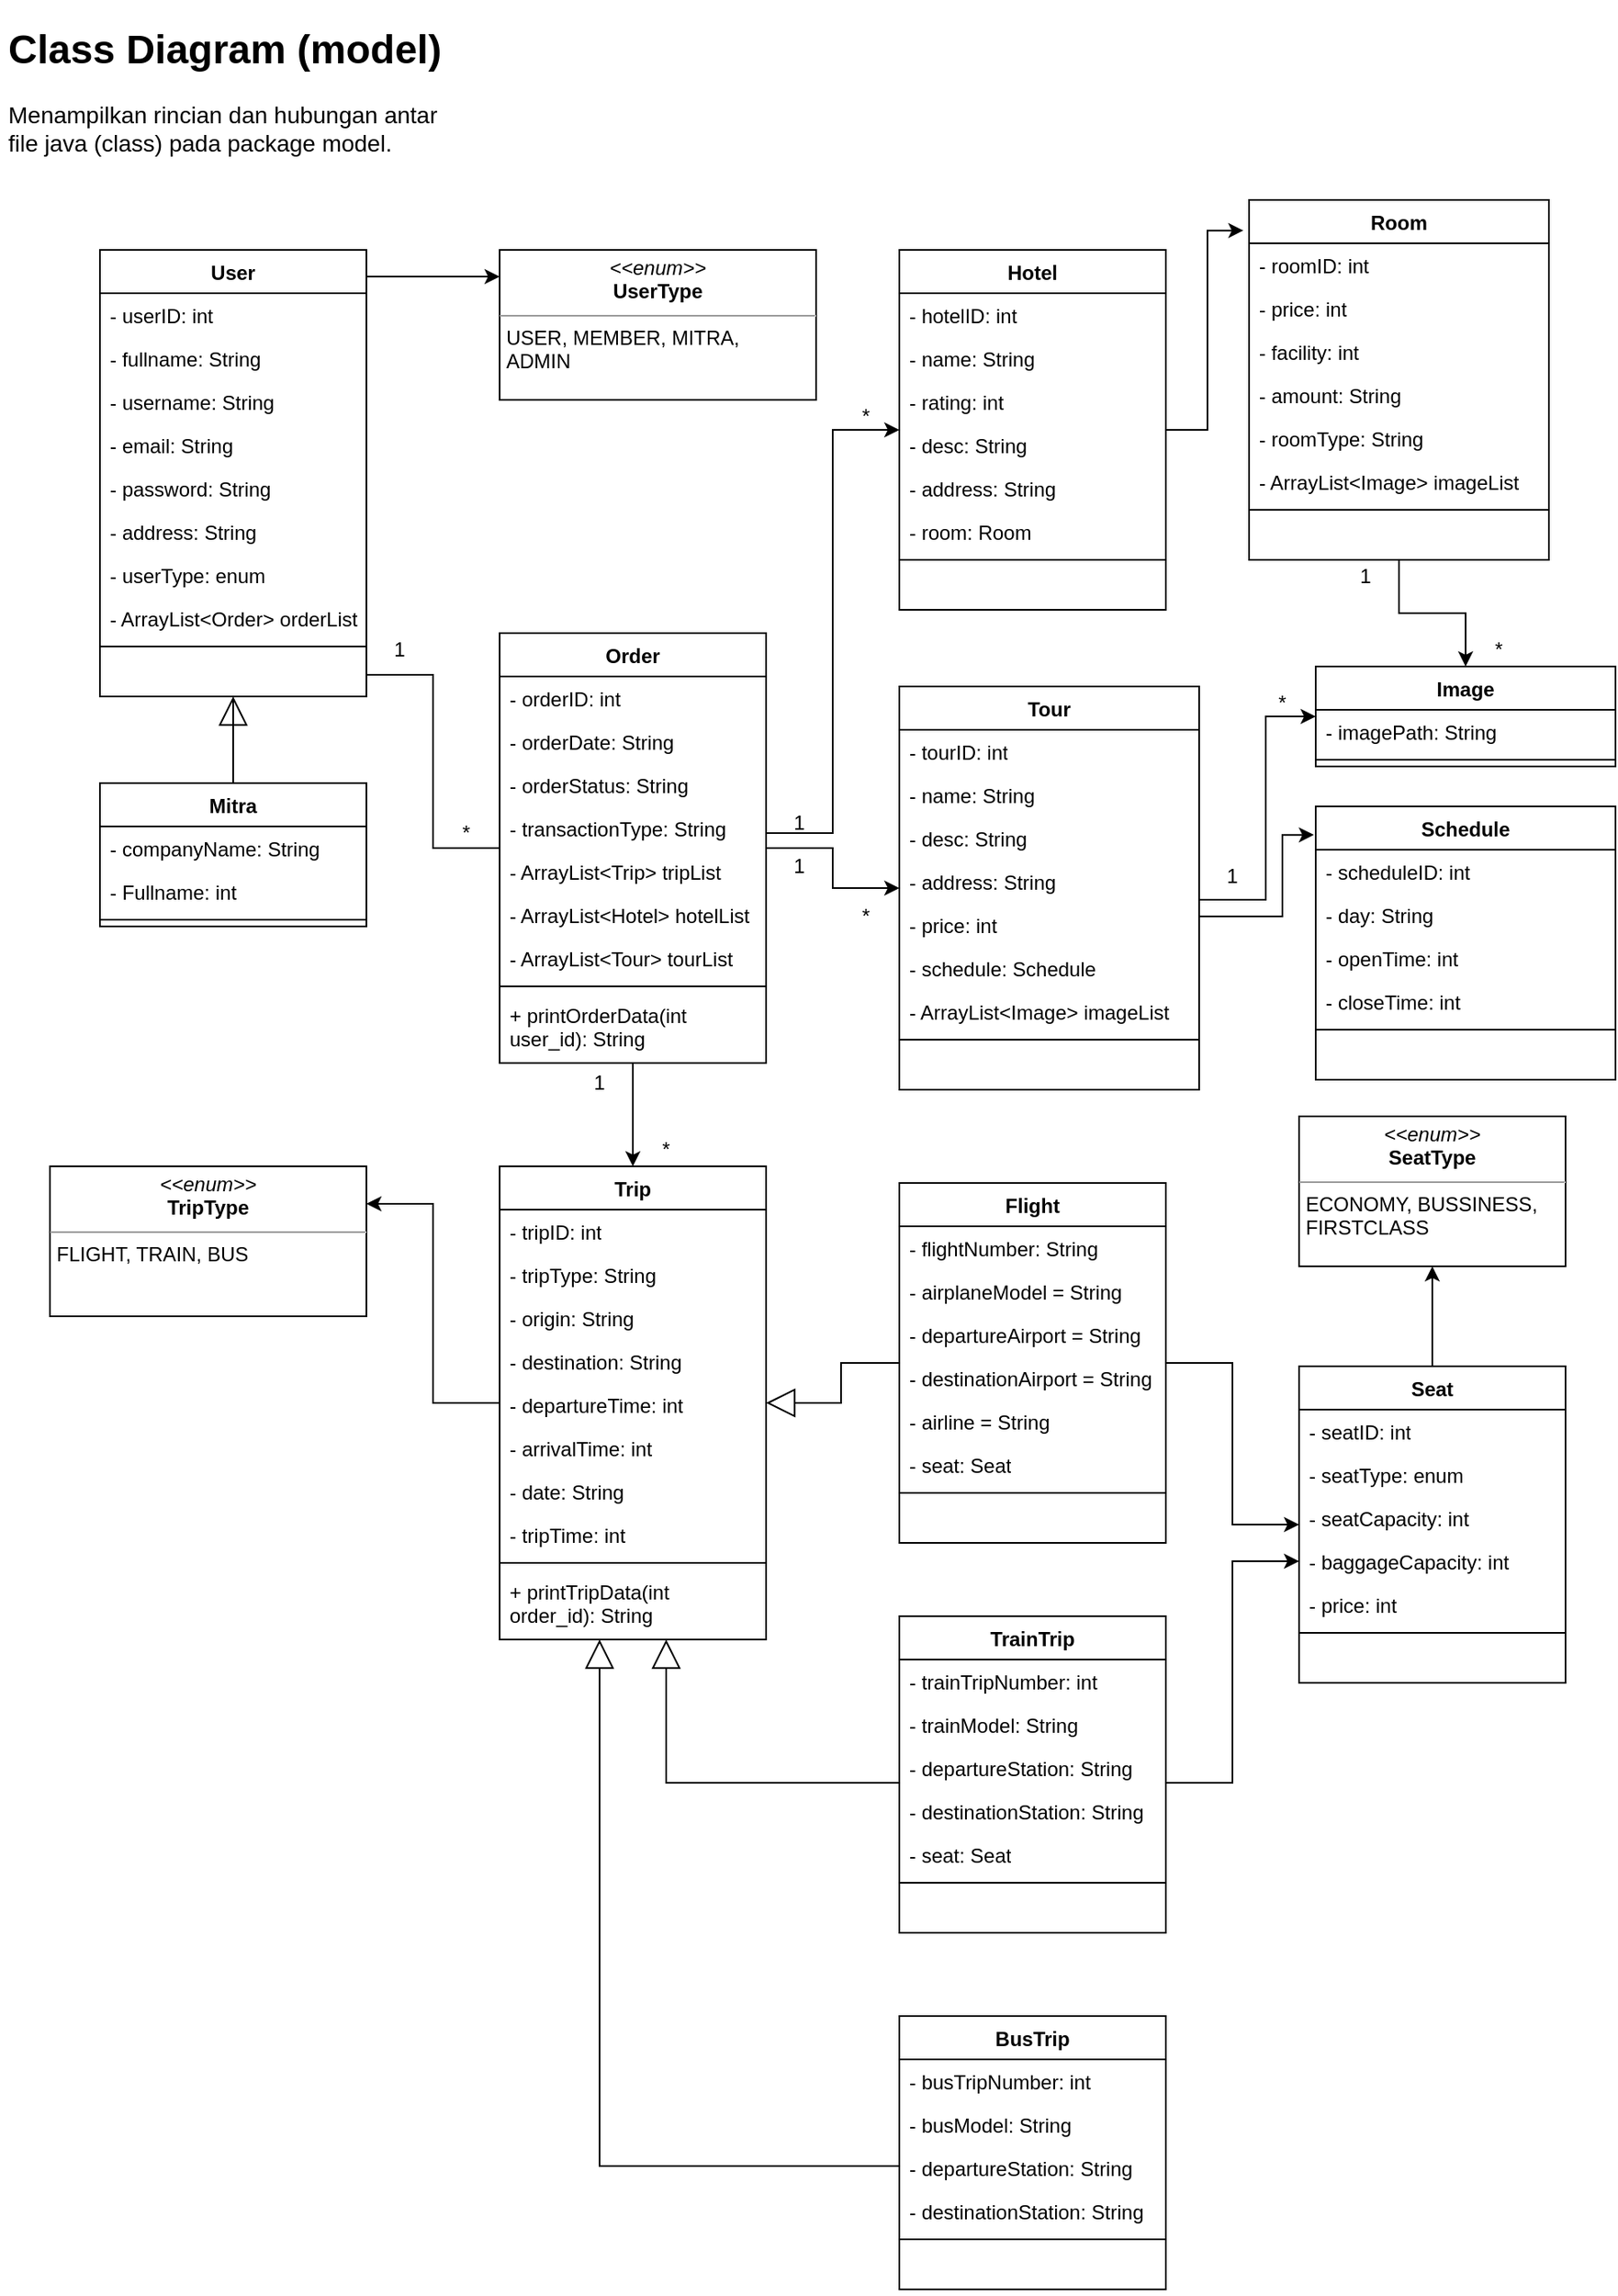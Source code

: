 <mxfile>
    <diagram id="4JmxAsRN0xWWM3B-4X5i" name="Model">
        <mxGraphModel dx="820" dy="478" grid="1" gridSize="10" guides="1" tooltips="1" connect="1" arrows="1" fold="1" page="1" pageScale="1" pageWidth="850" pageHeight="1100" math="0" shadow="0">
            <root>
                <mxCell id="0"/>
                <mxCell id="1" parent="0"/>
                <mxCell id="2" value="&lt;h1&gt;Class Diagram (model)&lt;/h1&gt;&lt;p&gt;&lt;font style=&quot;font-size: 14px&quot;&gt;Menampilkan rincian dan hubungan antar file java (class) pada package model.&lt;/font&gt;&lt;/p&gt;" style="text;html=1;strokeColor=none;fillColor=none;spacing=5;spacingTop=-20;whiteSpace=wrap;overflow=hidden;rounded=0;" parent="1" vertex="1">
                    <mxGeometry x="10" y="10" width="270" height="120" as="geometry"/>
                </mxCell>
                <mxCell id="40" style="edgeStyle=orthogonalEdgeStyle;rounded=0;orthogonalLoop=1;jettySize=auto;html=1;exitX=1;exitY=0.065;exitDx=0;exitDy=0;exitPerimeter=0;" parent="1" source="3" target="39" edge="1">
                    <mxGeometry relative="1" as="geometry">
                        <Array as="points">
                            <mxPoint x="290" y="166"/>
                            <mxPoint x="290" y="166"/>
                        </Array>
                    </mxGeometry>
                </mxCell>
                <mxCell id="3" value="User" style="swimlane;fontStyle=1;align=center;verticalAlign=top;childLayout=stackLayout;horizontal=1;startSize=26;horizontalStack=0;resizeParent=1;resizeParentMax=0;resizeLast=0;collapsible=1;marginBottom=0;whiteSpace=wrap;" parent="1" vertex="1">
                    <mxGeometry x="70" y="150" width="160" height="268" as="geometry"/>
                </mxCell>
                <mxCell id="4" value="- userID: int" style="text;strokeColor=none;fillColor=none;align=left;verticalAlign=top;spacingLeft=4;spacingRight=4;overflow=hidden;rotatable=0;points=[[0,0.5],[1,0.5]];portConstraint=eastwest;whiteSpace=wrap;" parent="3" vertex="1">
                    <mxGeometry y="26" width="160" height="26" as="geometry"/>
                </mxCell>
                <mxCell id="29" value="- fullname: String" style="text;strokeColor=none;fillColor=none;align=left;verticalAlign=top;spacingLeft=4;spacingRight=4;overflow=hidden;rotatable=0;points=[[0,0.5],[1,0.5]];portConstraint=eastwest;whiteSpace=wrap;" parent="3" vertex="1">
                    <mxGeometry y="52" width="160" height="26" as="geometry"/>
                </mxCell>
                <mxCell id="30" value="- username: String" style="text;strokeColor=none;fillColor=none;align=left;verticalAlign=top;spacingLeft=4;spacingRight=4;overflow=hidden;rotatable=0;points=[[0,0.5],[1,0.5]];portConstraint=eastwest;whiteSpace=wrap;" parent="3" vertex="1">
                    <mxGeometry y="78" width="160" height="26" as="geometry"/>
                </mxCell>
                <mxCell id="31" value="- email: String" style="text;strokeColor=none;fillColor=none;align=left;verticalAlign=top;spacingLeft=4;spacingRight=4;overflow=hidden;rotatable=0;points=[[0,0.5],[1,0.5]];portConstraint=eastwest;whiteSpace=wrap;" parent="3" vertex="1">
                    <mxGeometry y="104" width="160" height="26" as="geometry"/>
                </mxCell>
                <mxCell id="32" value="- password: String" style="text;strokeColor=none;fillColor=none;align=left;verticalAlign=top;spacingLeft=4;spacingRight=4;overflow=hidden;rotatable=0;points=[[0,0.5],[1,0.5]];portConstraint=eastwest;whiteSpace=wrap;" parent="3" vertex="1">
                    <mxGeometry y="130" width="160" height="26" as="geometry"/>
                </mxCell>
                <mxCell id="33" value="- address: String" style="text;strokeColor=none;fillColor=none;align=left;verticalAlign=top;spacingLeft=4;spacingRight=4;overflow=hidden;rotatable=0;points=[[0,0.5],[1,0.5]];portConstraint=eastwest;whiteSpace=wrap;" parent="3" vertex="1">
                    <mxGeometry y="156" width="160" height="26" as="geometry"/>
                </mxCell>
                <mxCell id="177" value="- userType: enum" style="text;strokeColor=none;fillColor=none;align=left;verticalAlign=top;spacingLeft=4;spacingRight=4;overflow=hidden;rotatable=0;points=[[0,0.5],[1,0.5]];portConstraint=eastwest;whiteSpace=wrap;" parent="3" vertex="1">
                    <mxGeometry y="182" width="160" height="26" as="geometry"/>
                </mxCell>
                <mxCell id="7" value="- ArrayList&lt;Order&gt; orderList" style="text;strokeColor=none;fillColor=none;align=left;verticalAlign=top;spacingLeft=4;spacingRight=4;overflow=hidden;rotatable=0;points=[[0,0.5],[1,0.5]];portConstraint=eastwest;whiteSpace=wrap;" parent="3" vertex="1">
                    <mxGeometry y="208" width="160" height="26" as="geometry"/>
                </mxCell>
                <mxCell id="5" value="" style="line;strokeWidth=1;fillColor=none;align=left;verticalAlign=middle;spacingTop=-1;spacingLeft=3;spacingRight=3;rotatable=0;labelPosition=right;points=[];portConstraint=eastwest;whiteSpace=wrap;" parent="3" vertex="1">
                    <mxGeometry y="234" width="160" height="8" as="geometry"/>
                </mxCell>
                <mxCell id="6" value=" " style="text;strokeColor=none;fillColor=none;align=left;verticalAlign=top;spacingLeft=4;spacingRight=4;overflow=hidden;rotatable=0;points=[[0,0.5],[1,0.5]];portConstraint=eastwest;whiteSpace=wrap;" parent="3" vertex="1">
                    <mxGeometry y="242" width="160" height="26" as="geometry"/>
                </mxCell>
                <mxCell id="42" value="" style="edgeStyle=orthogonalEdgeStyle;rounded=0;orthogonalLoop=1;jettySize=auto;html=1;endArrow=block;endFill=0;endSize=15;" parent="1" source="18" target="6" edge="1">
                    <mxGeometry relative="1" as="geometry">
                        <Array as="points">
                            <mxPoint x="150" y="420"/>
                            <mxPoint x="150" y="420"/>
                        </Array>
                    </mxGeometry>
                </mxCell>
                <mxCell id="18" value="Mitra" style="swimlane;fontStyle=1;align=center;verticalAlign=top;childLayout=stackLayout;horizontal=1;startSize=26;horizontalStack=0;resizeParent=1;resizeParentMax=0;resizeLast=0;collapsible=1;marginBottom=0;whiteSpace=wrap;" parent="1" vertex="1">
                    <mxGeometry x="70" y="470" width="160" height="86" as="geometry"/>
                </mxCell>
                <mxCell id="19" value="- companyName: String" style="text;strokeColor=none;fillColor=none;align=left;verticalAlign=top;spacingLeft=4;spacingRight=4;overflow=hidden;rotatable=0;points=[[0,0.5],[1,0.5]];portConstraint=eastwest;whiteSpace=wrap;" parent="18" vertex="1">
                    <mxGeometry y="26" width="160" height="26" as="geometry"/>
                </mxCell>
                <mxCell id="20" value="- Fullname: int" style="text;strokeColor=none;fillColor=none;align=left;verticalAlign=top;spacingLeft=4;spacingRight=4;overflow=hidden;rotatable=0;points=[[0,0.5],[1,0.5]];portConstraint=eastwest;whiteSpace=wrap;" parent="18" vertex="1">
                    <mxGeometry y="52" width="160" height="26" as="geometry"/>
                </mxCell>
                <mxCell id="21" value="" style="line;strokeWidth=1;fillColor=none;align=left;verticalAlign=middle;spacingTop=-1;spacingLeft=3;spacingRight=3;rotatable=0;labelPosition=right;points=[];portConstraint=eastwest;whiteSpace=wrap;" parent="18" vertex="1">
                    <mxGeometry y="78" width="160" height="8" as="geometry"/>
                </mxCell>
                <mxCell id="39" value="&lt;p style=&quot;margin: 0px ; margin-top: 4px ; text-align: center&quot;&gt;&lt;i&gt;&amp;lt;&amp;lt;enum&amp;gt;&amp;gt;&lt;/i&gt;&lt;br&gt;&lt;b&gt;UserType&lt;/b&gt;&lt;/p&gt;&lt;hr size=&quot;1&quot;&gt;&lt;p style=&quot;margin: 0px ; margin-left: 4px&quot;&gt;USER, MEMBER, MITRA,&lt;/p&gt;&lt;p style=&quot;margin: 0px ; margin-left: 4px&quot;&gt;&lt;span&gt;ADMIN&lt;/span&gt;&lt;/p&gt;" style="verticalAlign=top;align=left;overflow=fill;fontSize=12;fontFamily=Helvetica;html=1;whiteSpace=wrap;" parent="1" vertex="1">
                    <mxGeometry x="310" y="150" width="190" height="90" as="geometry"/>
                </mxCell>
                <mxCell id="141" style="edgeStyle=orthogonalEdgeStyle;rounded=0;orthogonalLoop=1;jettySize=auto;html=1;entryX=0.5;entryY=0;entryDx=0;entryDy=0;" parent="1" source="47" target="91" edge="1">
                    <mxGeometry relative="1" as="geometry">
                        <Array as="points"/>
                        <mxPoint x="390" y="650" as="targetPoint"/>
                    </mxGeometry>
                </mxCell>
                <mxCell id="257" style="edgeStyle=orthogonalEdgeStyle;rounded=0;orthogonalLoop=1;jettySize=auto;html=1;" parent="1" source="47" target="194" edge="1">
                    <mxGeometry relative="1" as="geometry">
                        <Array as="points">
                            <mxPoint x="510" y="500"/>
                            <mxPoint x="510" y="258"/>
                        </Array>
                    </mxGeometry>
                </mxCell>
                <mxCell id="258" style="edgeStyle=orthogonalEdgeStyle;rounded=0;orthogonalLoop=1;jettySize=auto;html=1;" parent="1" source="47" target="212" edge="1">
                    <mxGeometry relative="1" as="geometry"/>
                </mxCell>
                <mxCell id="47" value="Order" style="swimlane;fontStyle=1;align=center;verticalAlign=top;childLayout=stackLayout;horizontal=1;startSize=26;horizontalStack=0;resizeParent=1;resizeParentMax=0;resizeLast=0;collapsible=1;marginBottom=0;whiteSpace=wrap;" parent="1" vertex="1">
                    <mxGeometry x="310" y="380" width="160" height="258" as="geometry"/>
                </mxCell>
                <mxCell id="48" value="- orderID: int" style="text;strokeColor=none;fillColor=none;align=left;verticalAlign=top;spacingLeft=4;spacingRight=4;overflow=hidden;rotatable=0;points=[[0,0.5],[1,0.5]];portConstraint=eastwest;whiteSpace=wrap;" parent="47" vertex="1">
                    <mxGeometry y="26" width="160" height="26" as="geometry"/>
                </mxCell>
                <mxCell id="49" value="- orderDate: String" style="text;strokeColor=none;fillColor=none;align=left;verticalAlign=top;spacingLeft=4;spacingRight=4;overflow=hidden;rotatable=0;points=[[0,0.5],[1,0.5]];portConstraint=eastwest;whiteSpace=wrap;" parent="47" vertex="1">
                    <mxGeometry y="52" width="160" height="26" as="geometry"/>
                </mxCell>
                <mxCell id="50" value="- orderStatus: String" style="text;strokeColor=none;fillColor=none;align=left;verticalAlign=top;spacingLeft=4;spacingRight=4;overflow=hidden;rotatable=0;points=[[0,0.5],[1,0.5]];portConstraint=eastwest;whiteSpace=wrap;" parent="47" vertex="1">
                    <mxGeometry y="78" width="160" height="26" as="geometry"/>
                </mxCell>
                <mxCell id="51" value="- transactionType: String" style="text;strokeColor=none;fillColor=none;align=left;verticalAlign=top;spacingLeft=4;spacingRight=4;overflow=hidden;rotatable=0;points=[[0,0.5],[1,0.5]];portConstraint=eastwest;whiteSpace=wrap;" parent="47" vertex="1">
                    <mxGeometry y="104" width="160" height="26" as="geometry"/>
                </mxCell>
                <mxCell id="262" value="- ArrayList&lt;Trip&gt; tripList" style="text;strokeColor=none;fillColor=none;align=left;verticalAlign=top;spacingLeft=4;spacingRight=4;overflow=hidden;rotatable=0;points=[[0,0.5],[1,0.5]];portConstraint=eastwest;whiteSpace=wrap;" parent="47" vertex="1">
                    <mxGeometry y="130" width="160" height="26" as="geometry"/>
                </mxCell>
                <mxCell id="261" value="- ArrayList&lt;Hotel&gt; hotelList" style="text;strokeColor=none;fillColor=none;align=left;verticalAlign=top;spacingLeft=4;spacingRight=4;overflow=hidden;rotatable=0;points=[[0,0.5],[1,0.5]];portConstraint=eastwest;whiteSpace=wrap;" parent="47" vertex="1">
                    <mxGeometry y="156" width="160" height="26" as="geometry"/>
                </mxCell>
                <mxCell id="233" value="- ArrayList&lt;Tour&gt; tourList" style="text;strokeColor=none;fillColor=none;align=left;verticalAlign=top;spacingLeft=4;spacingRight=4;overflow=hidden;rotatable=0;points=[[0,0.5],[1,0.5]];portConstraint=eastwest;whiteSpace=wrap;" parent="47" vertex="1">
                    <mxGeometry y="182" width="160" height="26" as="geometry"/>
                </mxCell>
                <mxCell id="55" value="" style="line;strokeWidth=1;fillColor=none;align=left;verticalAlign=middle;spacingTop=-1;spacingLeft=3;spacingRight=3;rotatable=0;labelPosition=right;points=[];portConstraint=eastwest;whiteSpace=wrap;" parent="47" vertex="1">
                    <mxGeometry y="208" width="160" height="8" as="geometry"/>
                </mxCell>
                <mxCell id="56" value="+ printOrderData(int user_id): String" style="text;strokeColor=none;fillColor=none;align=left;verticalAlign=top;spacingLeft=4;spacingRight=4;overflow=hidden;rotatable=0;points=[[0,0.5],[1,0.5]];portConstraint=eastwest;whiteSpace=wrap;" parent="47" vertex="1">
                    <mxGeometry y="216" width="160" height="42" as="geometry"/>
                </mxCell>
                <mxCell id="57" style="edgeStyle=orthogonalEdgeStyle;rounded=0;orthogonalLoop=1;jettySize=auto;html=1;endArrow=none;endFill=0;" parent="1" source="6" target="47" edge="1">
                    <mxGeometry relative="1" as="geometry"/>
                </mxCell>
                <mxCell id="89" value="1" style="text;html=1;strokeColor=none;fillColor=none;align=center;verticalAlign=middle;whiteSpace=wrap;rounded=0;" parent="1" vertex="1">
                    <mxGeometry x="230" y="380" width="40" height="20" as="geometry"/>
                </mxCell>
                <mxCell id="90" value="*" style="text;html=1;strokeColor=none;fillColor=none;align=center;verticalAlign=middle;whiteSpace=wrap;rounded=0;" parent="1" vertex="1">
                    <mxGeometry x="270" y="490" width="40" height="20" as="geometry"/>
                </mxCell>
                <mxCell id="240" style="edgeStyle=orthogonalEdgeStyle;rounded=0;orthogonalLoop=1;jettySize=auto;html=1;entryX=1;entryY=0.25;entryDx=0;entryDy=0;" parent="1" source="91" target="144" edge="1">
                    <mxGeometry relative="1" as="geometry"/>
                </mxCell>
                <mxCell id="91" value="Trip" style="swimlane;fontStyle=1;align=center;verticalAlign=top;childLayout=stackLayout;horizontal=1;startSize=26;horizontalStack=0;resizeParent=1;resizeParentMax=0;resizeLast=0;collapsible=1;marginBottom=0;whiteSpace=wrap;" parent="1" vertex="1">
                    <mxGeometry x="310" y="700" width="160" height="284" as="geometry"/>
                </mxCell>
                <mxCell id="92" value="- tripID: int" style="text;strokeColor=none;fillColor=none;align=left;verticalAlign=top;spacingLeft=4;spacingRight=4;overflow=hidden;rotatable=0;points=[[0,0.5],[1,0.5]];portConstraint=eastwest;whiteSpace=wrap;" parent="91" vertex="1">
                    <mxGeometry y="26" width="160" height="26" as="geometry"/>
                </mxCell>
                <mxCell id="98" value="- tripType: String" style="text;strokeColor=none;fillColor=none;align=left;verticalAlign=top;spacingLeft=4;spacingRight=4;overflow=hidden;rotatable=0;points=[[0,0.5],[1,0.5]];portConstraint=eastwest;whiteSpace=wrap;" parent="91" vertex="1">
                    <mxGeometry y="52" width="160" height="26" as="geometry"/>
                </mxCell>
                <mxCell id="94" value="- origin: String" style="text;strokeColor=none;fillColor=none;align=left;verticalAlign=top;spacingLeft=4;spacingRight=4;overflow=hidden;rotatable=0;points=[[0,0.5],[1,0.5]];portConstraint=eastwest;whiteSpace=wrap;" parent="91" vertex="1">
                    <mxGeometry y="78" width="160" height="26" as="geometry"/>
                </mxCell>
                <mxCell id="95" value="- destination: String" style="text;strokeColor=none;fillColor=none;align=left;verticalAlign=top;spacingLeft=4;spacingRight=4;overflow=hidden;rotatable=0;points=[[0,0.5],[1,0.5]];portConstraint=eastwest;whiteSpace=wrap;" parent="91" vertex="1">
                    <mxGeometry y="104" width="160" height="26" as="geometry"/>
                </mxCell>
                <mxCell id="99" value="- departureTime: int" style="text;strokeColor=none;fillColor=none;align=left;verticalAlign=top;spacingLeft=4;spacingRight=4;overflow=hidden;rotatable=0;points=[[0,0.5],[1,0.5]];portConstraint=eastwest;whiteSpace=wrap;" parent="91" vertex="1">
                    <mxGeometry y="130" width="160" height="26" as="geometry"/>
                </mxCell>
                <mxCell id="100" value="- arrivalTime: int" style="text;strokeColor=none;fillColor=none;align=left;verticalAlign=top;spacingLeft=4;spacingRight=4;overflow=hidden;rotatable=0;points=[[0,0.5],[1,0.5]];portConstraint=eastwest;whiteSpace=wrap;" parent="91" vertex="1">
                    <mxGeometry y="156" width="160" height="26" as="geometry"/>
                </mxCell>
                <mxCell id="101" value="- date: String" style="text;strokeColor=none;fillColor=none;align=left;verticalAlign=top;spacingLeft=4;spacingRight=4;overflow=hidden;rotatable=0;points=[[0,0.5],[1,0.5]];portConstraint=eastwest;whiteSpace=wrap;" parent="91" vertex="1">
                    <mxGeometry y="182" width="160" height="26" as="geometry"/>
                </mxCell>
                <mxCell id="102" value="- tripTime: int" style="text;strokeColor=none;fillColor=none;align=left;verticalAlign=top;spacingLeft=4;spacingRight=4;overflow=hidden;rotatable=0;points=[[0,0.5],[1,0.5]];portConstraint=eastwest;whiteSpace=wrap;" parent="91" vertex="1">
                    <mxGeometry y="208" width="160" height="26" as="geometry"/>
                </mxCell>
                <mxCell id="96" value="" style="line;strokeWidth=1;fillColor=none;align=left;verticalAlign=middle;spacingTop=-1;spacingLeft=3;spacingRight=3;rotatable=0;labelPosition=right;points=[];portConstraint=eastwest;whiteSpace=wrap;" parent="91" vertex="1">
                    <mxGeometry y="234" width="160" height="8" as="geometry"/>
                </mxCell>
                <mxCell id="97" value="+ printTripData(int order_id): String" style="text;strokeColor=none;fillColor=none;align=left;verticalAlign=top;spacingLeft=4;spacingRight=4;overflow=hidden;rotatable=0;points=[[0,0.5],[1,0.5]];portConstraint=eastwest;whiteSpace=wrap;" parent="91" vertex="1">
                    <mxGeometry y="242" width="160" height="42" as="geometry"/>
                </mxCell>
                <mxCell id="239" style="edgeStyle=orthogonalEdgeStyle;rounded=0;orthogonalLoop=1;jettySize=auto;html=1;" parent="1" source="103" target="125" edge="1">
                    <mxGeometry relative="1" as="geometry"/>
                </mxCell>
                <mxCell id="267" style="edgeStyle=orthogonalEdgeStyle;rounded=0;orthogonalLoop=1;jettySize=auto;html=1;endFill=0;endArrow=block;endSize=15;" parent="1" source="103" target="91" edge="1">
                    <mxGeometry relative="1" as="geometry"/>
                </mxCell>
                <mxCell id="103" value="Flight" style="swimlane;fontStyle=1;align=center;verticalAlign=top;childLayout=stackLayout;horizontal=1;startSize=26;horizontalStack=0;resizeParent=1;resizeParentMax=0;resizeLast=0;collapsible=1;marginBottom=0;whiteSpace=wrap;" parent="1" vertex="1">
                    <mxGeometry x="550" y="710" width="160" height="216" as="geometry"/>
                </mxCell>
                <mxCell id="156" value="- flightNumber: String" style="text;strokeColor=none;fillColor=none;align=left;verticalAlign=top;spacingLeft=4;spacingRight=4;overflow=hidden;rotatable=0;points=[[0,0.5],[1,0.5]];portConstraint=eastwest;whiteSpace=wrap;" parent="103" vertex="1">
                    <mxGeometry y="26" width="160" height="26" as="geometry"/>
                </mxCell>
                <mxCell id="235" value="- airplaneModel = String" style="text;strokeColor=none;fillColor=none;align=left;verticalAlign=top;spacingLeft=4;spacingRight=4;overflow=hidden;rotatable=0;points=[[0,0.5],[1,0.5]];portConstraint=eastwest;whiteSpace=wrap;" parent="103" vertex="1">
                    <mxGeometry y="52" width="160" height="26" as="geometry"/>
                </mxCell>
                <mxCell id="236" value="- departureAirport = String" style="text;strokeColor=none;fillColor=none;align=left;verticalAlign=top;spacingLeft=4;spacingRight=4;overflow=hidden;rotatable=0;points=[[0,0.5],[1,0.5]];portConstraint=eastwest;whiteSpace=wrap;" parent="103" vertex="1">
                    <mxGeometry y="78" width="160" height="26" as="geometry"/>
                </mxCell>
                <mxCell id="237" value="- destinationAirport = String" style="text;strokeColor=none;fillColor=none;align=left;verticalAlign=top;spacingLeft=4;spacingRight=4;overflow=hidden;rotatable=0;points=[[0,0.5],[1,0.5]];portConstraint=eastwest;whiteSpace=wrap;" parent="103" vertex="1">
                    <mxGeometry y="104" width="160" height="26" as="geometry"/>
                </mxCell>
                <mxCell id="238" value="- airline = String" style="text;strokeColor=none;fillColor=none;align=left;verticalAlign=top;spacingLeft=4;spacingRight=4;overflow=hidden;rotatable=0;points=[[0,0.5],[1,0.5]];portConstraint=eastwest;whiteSpace=wrap;" parent="103" vertex="1">
                    <mxGeometry y="130" width="160" height="26" as="geometry"/>
                </mxCell>
                <mxCell id="234" value="- seat: Seat" style="text;strokeColor=none;fillColor=none;align=left;verticalAlign=top;spacingLeft=4;spacingRight=4;overflow=hidden;rotatable=0;points=[[0,0.5],[1,0.5]];portConstraint=eastwest;whiteSpace=wrap;" parent="103" vertex="1">
                    <mxGeometry y="156" width="160" height="26" as="geometry"/>
                </mxCell>
                <mxCell id="106" value="" style="line;strokeWidth=1;fillColor=none;align=left;verticalAlign=middle;spacingTop=-1;spacingLeft=3;spacingRight=3;rotatable=0;labelPosition=right;points=[];portConstraint=eastwest;whiteSpace=wrap;" parent="103" vertex="1">
                    <mxGeometry y="182" width="160" height="8" as="geometry"/>
                </mxCell>
                <mxCell id="107" value=" " style="text;strokeColor=none;fillColor=none;align=left;verticalAlign=top;spacingLeft=4;spacingRight=4;overflow=hidden;rotatable=0;points=[[0,0.5],[1,0.5]];portConstraint=eastwest;whiteSpace=wrap;" parent="103" vertex="1">
                    <mxGeometry y="190" width="160" height="26" as="geometry"/>
                </mxCell>
                <mxCell id="248" value="" style="edgeStyle=orthogonalEdgeStyle;rounded=0;orthogonalLoop=1;jettySize=auto;html=1;" parent="1" source="125" target="133" edge="1">
                    <mxGeometry relative="1" as="geometry"/>
                </mxCell>
                <mxCell id="125" value="Seat" style="swimlane;fontStyle=1;align=center;verticalAlign=top;childLayout=stackLayout;horizontal=1;startSize=26;horizontalStack=0;resizeParent=1;resizeParentMax=0;resizeLast=0;collapsible=1;marginBottom=0;whiteSpace=wrap;" parent="1" vertex="1">
                    <mxGeometry x="790" y="820" width="160" height="190" as="geometry"/>
                </mxCell>
                <mxCell id="126" value="- seatID: int" style="text;strokeColor=none;fillColor=none;align=left;verticalAlign=top;spacingLeft=4;spacingRight=4;overflow=hidden;rotatable=0;points=[[0,0.5],[1,0.5]];portConstraint=eastwest;whiteSpace=wrap;" parent="125" vertex="1">
                    <mxGeometry y="26" width="160" height="26" as="geometry"/>
                </mxCell>
                <mxCell id="127" value="- seatType: enum" style="text;strokeColor=none;fillColor=none;align=left;verticalAlign=top;spacingLeft=4;spacingRight=4;overflow=hidden;rotatable=0;points=[[0,0.5],[1,0.5]];portConstraint=eastwest;whiteSpace=wrap;" parent="125" vertex="1">
                    <mxGeometry y="52" width="160" height="26" as="geometry"/>
                </mxCell>
                <mxCell id="128" value="- seatCapacity: int" style="text;strokeColor=none;fillColor=none;align=left;verticalAlign=top;spacingLeft=4;spacingRight=4;overflow=hidden;rotatable=0;points=[[0,0.5],[1,0.5]];portConstraint=eastwest;whiteSpace=wrap;" parent="125" vertex="1">
                    <mxGeometry y="78" width="160" height="26" as="geometry"/>
                </mxCell>
                <mxCell id="131" value="- baggageCapacity: int" style="text;strokeColor=none;fillColor=none;align=left;verticalAlign=top;spacingLeft=4;spacingRight=4;overflow=hidden;rotatable=0;points=[[0,0.5],[1,0.5]];portConstraint=eastwest;whiteSpace=wrap;" parent="125" vertex="1">
                    <mxGeometry y="104" width="160" height="26" as="geometry"/>
                </mxCell>
                <mxCell id="132" value="- price: int" style="text;strokeColor=none;fillColor=none;align=left;verticalAlign=top;spacingLeft=4;spacingRight=4;overflow=hidden;rotatable=0;points=[[0,0.5],[1,0.5]];portConstraint=eastwest;whiteSpace=wrap;" parent="125" vertex="1">
                    <mxGeometry y="130" width="160" height="26" as="geometry"/>
                </mxCell>
                <mxCell id="129" value="" style="line;strokeWidth=1;fillColor=none;align=left;verticalAlign=middle;spacingTop=-1;spacingLeft=3;spacingRight=3;rotatable=0;labelPosition=right;points=[];portConstraint=eastwest;whiteSpace=wrap;" parent="125" vertex="1">
                    <mxGeometry y="156" width="160" height="8" as="geometry"/>
                </mxCell>
                <mxCell id="130" value=" " style="text;strokeColor=none;fillColor=none;align=left;verticalAlign=top;spacingLeft=4;spacingRight=4;overflow=hidden;rotatable=0;points=[[0,0.5],[1,0.5]];portConstraint=eastwest;whiteSpace=wrap;" parent="125" vertex="1">
                    <mxGeometry y="164" width="160" height="26" as="geometry"/>
                </mxCell>
                <mxCell id="133" value="&lt;p style=&quot;margin: 0px ; margin-top: 4px ; text-align: center&quot;&gt;&lt;i&gt;&amp;lt;&amp;lt;enum&amp;gt;&amp;gt;&lt;/i&gt;&lt;br&gt;&lt;b&gt;SeatType&lt;/b&gt;&lt;/p&gt;&lt;hr size=&quot;1&quot;&gt;&lt;p style=&quot;margin: 0px ; margin-left: 4px&quot;&gt;ECONOMY, BUSSINESS, FIRSTCLASS&lt;/p&gt;" style="verticalAlign=top;align=left;overflow=fill;fontSize=12;fontFamily=Helvetica;html=1;whiteSpace=wrap;" parent="1" vertex="1">
                    <mxGeometry x="790" y="670" width="160" height="90" as="geometry"/>
                </mxCell>
                <mxCell id="142" value="1" style="text;html=1;strokeColor=none;fillColor=none;align=center;verticalAlign=middle;whiteSpace=wrap;rounded=0;" parent="1" vertex="1">
                    <mxGeometry x="350" y="640" width="40" height="20" as="geometry"/>
                </mxCell>
                <mxCell id="143" value="*" style="text;html=1;strokeColor=none;fillColor=none;align=center;verticalAlign=middle;whiteSpace=wrap;rounded=0;" parent="1" vertex="1">
                    <mxGeometry x="390" y="680" width="40" height="20" as="geometry"/>
                </mxCell>
                <mxCell id="144" value="&lt;p style=&quot;margin: 0px ; margin-top: 4px ; text-align: center&quot;&gt;&lt;i&gt;&amp;lt;&amp;lt;enum&amp;gt;&amp;gt;&lt;/i&gt;&lt;br&gt;&lt;b&gt;TripType&lt;/b&gt;&lt;/p&gt;&lt;hr size=&quot;1&quot;&gt;&lt;p style=&quot;margin: 0px ; margin-left: 4px&quot;&gt;FLIGHT, TRAIN, BUS&lt;/p&gt;" style="verticalAlign=top;align=left;overflow=fill;fontSize=12;fontFamily=Helvetica;html=1;whiteSpace=wrap;" parent="1" vertex="1">
                    <mxGeometry x="40" y="700" width="190" height="90" as="geometry"/>
                </mxCell>
                <mxCell id="246" style="edgeStyle=orthogonalEdgeStyle;rounded=0;orthogonalLoop=1;jettySize=auto;html=1;entryX=0;entryY=0.5;entryDx=0;entryDy=0;" parent="1" source="148" target="131" edge="1">
                    <mxGeometry relative="1" as="geometry">
                        <Array as="points">
                            <mxPoint x="750" y="1070"/>
                            <mxPoint x="750" y="937"/>
                        </Array>
                    </mxGeometry>
                </mxCell>
                <mxCell id="268" style="edgeStyle=orthogonalEdgeStyle;rounded=0;orthogonalLoop=1;jettySize=auto;html=1;endFill=0;endArrow=block;endSize=15;" parent="1" source="148" target="91" edge="1">
                    <mxGeometry relative="1" as="geometry">
                        <Array as="points">
                            <mxPoint x="410" y="1070"/>
                        </Array>
                    </mxGeometry>
                </mxCell>
                <mxCell id="148" value="TrainTrip" style="swimlane;fontStyle=1;align=center;verticalAlign=top;childLayout=stackLayout;horizontal=1;startSize=26;horizontalStack=0;resizeParent=1;resizeParentMax=0;resizeLast=0;collapsible=1;marginBottom=0;whiteSpace=wrap;" parent="1" vertex="1">
                    <mxGeometry x="550" y="970" width="160" height="190" as="geometry"/>
                </mxCell>
                <mxCell id="241" value="- trainTripNumber: int" style="text;strokeColor=none;fillColor=none;align=left;verticalAlign=top;spacingLeft=4;spacingRight=4;overflow=hidden;rotatable=0;points=[[0,0.5],[1,0.5]];portConstraint=eastwest;whiteSpace=wrap;" parent="148" vertex="1">
                    <mxGeometry y="26" width="160" height="26" as="geometry"/>
                </mxCell>
                <mxCell id="243" value="- trainModel: String" style="text;strokeColor=none;fillColor=none;align=left;verticalAlign=top;spacingLeft=4;spacingRight=4;overflow=hidden;rotatable=0;points=[[0,0.5],[1,0.5]];portConstraint=eastwest;whiteSpace=wrap;" parent="148" vertex="1">
                    <mxGeometry y="52" width="160" height="26" as="geometry"/>
                </mxCell>
                <mxCell id="244" value="- departureStation: String" style="text;strokeColor=none;fillColor=none;align=left;verticalAlign=top;spacingLeft=4;spacingRight=4;overflow=hidden;rotatable=0;points=[[0,0.5],[1,0.5]];portConstraint=eastwest;whiteSpace=wrap;" parent="148" vertex="1">
                    <mxGeometry y="78" width="160" height="26" as="geometry"/>
                </mxCell>
                <mxCell id="245" value="- destinationStation: String" style="text;strokeColor=none;fillColor=none;align=left;verticalAlign=top;spacingLeft=4;spacingRight=4;overflow=hidden;rotatable=0;points=[[0,0.5],[1,0.5]];portConstraint=eastwest;whiteSpace=wrap;" parent="148" vertex="1">
                    <mxGeometry y="104" width="160" height="26" as="geometry"/>
                </mxCell>
                <mxCell id="149" value="- seat: Seat" style="text;strokeColor=none;fillColor=none;align=left;verticalAlign=top;spacingLeft=4;spacingRight=4;overflow=hidden;rotatable=0;points=[[0,0.5],[1,0.5]];portConstraint=eastwest;whiteSpace=wrap;" parent="148" vertex="1">
                    <mxGeometry y="130" width="160" height="26" as="geometry"/>
                </mxCell>
                <mxCell id="150" value="" style="line;strokeWidth=1;fillColor=none;align=left;verticalAlign=middle;spacingTop=-1;spacingLeft=3;spacingRight=3;rotatable=0;labelPosition=right;points=[];portConstraint=eastwest;whiteSpace=wrap;" parent="148" vertex="1">
                    <mxGeometry y="156" width="160" height="8" as="geometry"/>
                </mxCell>
                <mxCell id="151" value=" " style="text;strokeColor=none;fillColor=none;align=left;verticalAlign=top;spacingLeft=4;spacingRight=4;overflow=hidden;rotatable=0;points=[[0,0.5],[1,0.5]];portConstraint=eastwest;whiteSpace=wrap;" parent="148" vertex="1">
                    <mxGeometry y="164" width="160" height="26" as="geometry"/>
                </mxCell>
                <mxCell id="269" style="edgeStyle=orthogonalEdgeStyle;rounded=0;orthogonalLoop=1;jettySize=auto;html=1;endFill=0;endArrow=block;endSize=15;" parent="1" source="152" target="91" edge="1">
                    <mxGeometry relative="1" as="geometry">
                        <Array as="points">
                            <mxPoint x="370" y="1300"/>
                        </Array>
                    </mxGeometry>
                </mxCell>
                <mxCell id="152" value="BusTrip" style="swimlane;fontStyle=1;align=center;verticalAlign=top;childLayout=stackLayout;horizontal=1;startSize=26;horizontalStack=0;resizeParent=1;resizeParentMax=0;resizeLast=0;collapsible=1;marginBottom=0;whiteSpace=wrap;" parent="1" vertex="1">
                    <mxGeometry x="550" y="1210" width="160" height="164" as="geometry"/>
                </mxCell>
                <mxCell id="249" value="- busTripNumber: int" style="text;strokeColor=none;fillColor=none;align=left;verticalAlign=top;spacingLeft=4;spacingRight=4;overflow=hidden;rotatable=0;points=[[0,0.5],[1,0.5]];portConstraint=eastwest;whiteSpace=wrap;" parent="152" vertex="1">
                    <mxGeometry y="26" width="160" height="26" as="geometry"/>
                </mxCell>
                <mxCell id="251" value="- busModel: String" style="text;strokeColor=none;fillColor=none;align=left;verticalAlign=top;spacingLeft=4;spacingRight=4;overflow=hidden;rotatable=0;points=[[0,0.5],[1,0.5]];portConstraint=eastwest;whiteSpace=wrap;" parent="152" vertex="1">
                    <mxGeometry y="52" width="160" height="26" as="geometry"/>
                </mxCell>
                <mxCell id="252" value="- departureStation: String" style="text;strokeColor=none;fillColor=none;align=left;verticalAlign=top;spacingLeft=4;spacingRight=4;overflow=hidden;rotatable=0;points=[[0,0.5],[1,0.5]];portConstraint=eastwest;whiteSpace=wrap;" parent="152" vertex="1">
                    <mxGeometry y="78" width="160" height="26" as="geometry"/>
                </mxCell>
                <mxCell id="153" value="- destinationStation: String" style="text;strokeColor=none;fillColor=none;align=left;verticalAlign=top;spacingLeft=4;spacingRight=4;overflow=hidden;rotatable=0;points=[[0,0.5],[1,0.5]];portConstraint=eastwest;whiteSpace=wrap;" parent="152" vertex="1">
                    <mxGeometry y="104" width="160" height="26" as="geometry"/>
                </mxCell>
                <mxCell id="154" value="" style="line;strokeWidth=1;fillColor=none;align=left;verticalAlign=middle;spacingTop=-1;spacingLeft=3;spacingRight=3;rotatable=0;labelPosition=right;points=[];portConstraint=eastwest;whiteSpace=wrap;" parent="152" vertex="1">
                    <mxGeometry y="130" width="160" height="8" as="geometry"/>
                </mxCell>
                <mxCell id="155" value=" " style="text;strokeColor=none;fillColor=none;align=left;verticalAlign=top;spacingLeft=4;spacingRight=4;overflow=hidden;rotatable=0;points=[[0,0.5],[1,0.5]];portConstraint=eastwest;whiteSpace=wrap;" parent="152" vertex="1">
                    <mxGeometry y="138" width="160" height="26" as="geometry"/>
                </mxCell>
                <mxCell id="210" style="edgeStyle=orthogonalEdgeStyle;rounded=0;orthogonalLoop=1;jettySize=auto;html=1;entryX=-0.019;entryY=0.085;entryDx=0;entryDy=0;entryPerimeter=0;" parent="1" source="194" target="202" edge="1">
                    <mxGeometry relative="1" as="geometry"/>
                </mxCell>
                <mxCell id="194" value="Hotel" style="swimlane;fontStyle=1;align=center;verticalAlign=top;childLayout=stackLayout;horizontal=1;startSize=26;horizontalStack=0;resizeParent=1;resizeParentMax=0;resizeLast=0;collapsible=1;marginBottom=0;whiteSpace=wrap;" parent="1" vertex="1">
                    <mxGeometry x="550" y="150" width="160" height="216" as="geometry"/>
                </mxCell>
                <mxCell id="195" value="- hotelID: int" style="text;strokeColor=none;fillColor=none;align=left;verticalAlign=top;spacingLeft=4;spacingRight=4;overflow=hidden;rotatable=0;points=[[0,0.5],[1,0.5]];portConstraint=eastwest;whiteSpace=wrap;" parent="194" vertex="1">
                    <mxGeometry y="26" width="160" height="26" as="geometry"/>
                </mxCell>
                <mxCell id="198" value="- name: String" style="text;strokeColor=none;fillColor=none;align=left;verticalAlign=top;spacingLeft=4;spacingRight=4;overflow=hidden;rotatable=0;points=[[0,0.5],[1,0.5]];portConstraint=eastwest;whiteSpace=wrap;" parent="194" vertex="1">
                    <mxGeometry y="52" width="160" height="26" as="geometry"/>
                </mxCell>
                <mxCell id="199" value="- rating: int" style="text;strokeColor=none;fillColor=none;align=left;verticalAlign=top;spacingLeft=4;spacingRight=4;overflow=hidden;rotatable=0;points=[[0,0.5],[1,0.5]];portConstraint=eastwest;whiteSpace=wrap;" parent="194" vertex="1">
                    <mxGeometry y="78" width="160" height="26" as="geometry"/>
                </mxCell>
                <mxCell id="200" value="- desc: String" style="text;strokeColor=none;fillColor=none;align=left;verticalAlign=top;spacingLeft=4;spacingRight=4;overflow=hidden;rotatable=0;points=[[0,0.5],[1,0.5]];portConstraint=eastwest;whiteSpace=wrap;" parent="194" vertex="1">
                    <mxGeometry y="104" width="160" height="26" as="geometry"/>
                </mxCell>
                <mxCell id="255" value="- address: String" style="text;strokeColor=none;fillColor=none;align=left;verticalAlign=top;spacingLeft=4;spacingRight=4;overflow=hidden;rotatable=0;points=[[0,0.5],[1,0.5]];portConstraint=eastwest;whiteSpace=wrap;" parent="194" vertex="1">
                    <mxGeometry y="130" width="160" height="26" as="geometry"/>
                </mxCell>
                <mxCell id="201" value="- room: Room" style="text;strokeColor=none;fillColor=none;align=left;verticalAlign=top;spacingLeft=4;spacingRight=4;overflow=hidden;rotatable=0;points=[[0,0.5],[1,0.5]];portConstraint=eastwest;whiteSpace=wrap;" parent="194" vertex="1">
                    <mxGeometry y="156" width="160" height="26" as="geometry"/>
                </mxCell>
                <mxCell id="196" value="" style="line;strokeWidth=1;fillColor=none;align=left;verticalAlign=middle;spacingTop=-1;spacingLeft=3;spacingRight=3;rotatable=0;labelPosition=right;points=[];portConstraint=eastwest;whiteSpace=wrap;" parent="194" vertex="1">
                    <mxGeometry y="182" width="160" height="8" as="geometry"/>
                </mxCell>
                <mxCell id="197" value=" " style="text;strokeColor=none;fillColor=none;align=left;verticalAlign=top;spacingLeft=4;spacingRight=4;overflow=hidden;rotatable=0;points=[[0,0.5],[1,0.5]];portConstraint=eastwest;whiteSpace=wrap;" parent="194" vertex="1">
                    <mxGeometry y="190" width="160" height="26" as="geometry"/>
                </mxCell>
                <mxCell id="277" style="edgeStyle=orthogonalEdgeStyle;rounded=0;orthogonalLoop=1;jettySize=auto;html=1;" parent="1" source="202" target="270" edge="1">
                    <mxGeometry relative="1" as="geometry"/>
                </mxCell>
                <mxCell id="202" value="Room" style="swimlane;fontStyle=1;align=center;verticalAlign=top;childLayout=stackLayout;horizontal=1;startSize=26;horizontalStack=0;resizeParent=1;resizeParentMax=0;resizeLast=0;collapsible=1;marginBottom=0;whiteSpace=wrap;" parent="1" vertex="1">
                    <mxGeometry x="760" y="120" width="180" height="216" as="geometry"/>
                </mxCell>
                <mxCell id="203" value="- roomID: int" style="text;strokeColor=none;fillColor=none;align=left;verticalAlign=top;spacingLeft=4;spacingRight=4;overflow=hidden;rotatable=0;points=[[0,0.5],[1,0.5]];portConstraint=eastwest;whiteSpace=wrap;" parent="202" vertex="1">
                    <mxGeometry y="26" width="180" height="26" as="geometry"/>
                </mxCell>
                <mxCell id="204" value="- price: int" style="text;strokeColor=none;fillColor=none;align=left;verticalAlign=top;spacingLeft=4;spacingRight=4;overflow=hidden;rotatable=0;points=[[0,0.5],[1,0.5]];portConstraint=eastwest;whiteSpace=wrap;" parent="202" vertex="1">
                    <mxGeometry y="52" width="180" height="26" as="geometry"/>
                </mxCell>
                <mxCell id="205" value="- facility: int" style="text;strokeColor=none;fillColor=none;align=left;verticalAlign=top;spacingLeft=4;spacingRight=4;overflow=hidden;rotatable=0;points=[[0,0.5],[1,0.5]];portConstraint=eastwest;whiteSpace=wrap;" parent="202" vertex="1">
                    <mxGeometry y="78" width="180" height="26" as="geometry"/>
                </mxCell>
                <mxCell id="206" value="- amount: String" style="text;strokeColor=none;fillColor=none;align=left;verticalAlign=top;spacingLeft=4;spacingRight=4;overflow=hidden;rotatable=0;points=[[0,0.5],[1,0.5]];portConstraint=eastwest;whiteSpace=wrap;" parent="202" vertex="1">
                    <mxGeometry y="104" width="180" height="26" as="geometry"/>
                </mxCell>
                <mxCell id="211" value="- roomType: String" style="text;strokeColor=none;fillColor=none;align=left;verticalAlign=top;spacingLeft=4;spacingRight=4;overflow=hidden;rotatable=0;points=[[0,0.5],[1,0.5]];portConstraint=eastwest;whiteSpace=wrap;" parent="202" vertex="1">
                    <mxGeometry y="130" width="180" height="26" as="geometry"/>
                </mxCell>
                <mxCell id="229" value="- ArrayList&lt;Image&gt; imageList" style="text;strokeColor=none;fillColor=none;align=left;verticalAlign=top;spacingLeft=4;spacingRight=4;overflow=hidden;rotatable=0;points=[[0,0.5],[1,0.5]];portConstraint=eastwest;whiteSpace=wrap;" parent="202" vertex="1">
                    <mxGeometry y="156" width="180" height="26" as="geometry"/>
                </mxCell>
                <mxCell id="208" value="" style="line;strokeWidth=1;fillColor=none;align=left;verticalAlign=middle;spacingTop=-1;spacingLeft=3;spacingRight=3;rotatable=0;labelPosition=right;points=[];portConstraint=eastwest;whiteSpace=wrap;" parent="202" vertex="1">
                    <mxGeometry y="182" width="180" height="8" as="geometry"/>
                </mxCell>
                <mxCell id="209" value=" " style="text;strokeColor=none;fillColor=none;align=left;verticalAlign=top;spacingLeft=4;spacingRight=4;overflow=hidden;rotatable=0;points=[[0,0.5],[1,0.5]];portConstraint=eastwest;whiteSpace=wrap;" parent="202" vertex="1">
                    <mxGeometry y="190" width="180" height="26" as="geometry"/>
                </mxCell>
                <mxCell id="228" style="edgeStyle=orthogonalEdgeStyle;rounded=0;orthogonalLoop=1;jettySize=auto;html=1;entryX=-0.006;entryY=0.104;entryDx=0;entryDy=0;entryPerimeter=0;" parent="1" source="212" target="220" edge="1">
                    <mxGeometry relative="1" as="geometry">
                        <Array as="points">
                            <mxPoint x="780" y="550"/>
                            <mxPoint x="780" y="501"/>
                        </Array>
                    </mxGeometry>
                </mxCell>
                <mxCell id="278" style="edgeStyle=orthogonalEdgeStyle;rounded=0;orthogonalLoop=1;jettySize=auto;html=1;" parent="1" source="212" target="270" edge="1">
                    <mxGeometry relative="1" as="geometry">
                        <Array as="points">
                            <mxPoint x="770" y="540"/>
                            <mxPoint x="770" y="430"/>
                        </Array>
                    </mxGeometry>
                </mxCell>
                <mxCell id="212" value="Tour" style="swimlane;fontStyle=1;align=center;verticalAlign=top;childLayout=stackLayout;horizontal=1;startSize=26;horizontalStack=0;resizeParent=1;resizeParentMax=0;resizeLast=0;collapsible=1;marginBottom=0;whiteSpace=wrap;" parent="1" vertex="1">
                    <mxGeometry x="550" y="412" width="180" height="242" as="geometry"/>
                </mxCell>
                <mxCell id="213" value="- tourID: int" style="text;strokeColor=none;fillColor=none;align=left;verticalAlign=top;spacingLeft=4;spacingRight=4;overflow=hidden;rotatable=0;points=[[0,0.5],[1,0.5]];portConstraint=eastwest;whiteSpace=wrap;" parent="212" vertex="1">
                    <mxGeometry y="26" width="180" height="26" as="geometry"/>
                </mxCell>
                <mxCell id="214" value="- name: String" style="text;strokeColor=none;fillColor=none;align=left;verticalAlign=top;spacingLeft=4;spacingRight=4;overflow=hidden;rotatable=0;points=[[0,0.5],[1,0.5]];portConstraint=eastwest;whiteSpace=wrap;" parent="212" vertex="1">
                    <mxGeometry y="52" width="180" height="26" as="geometry"/>
                </mxCell>
                <mxCell id="215" value="- desc: String" style="text;strokeColor=none;fillColor=none;align=left;verticalAlign=top;spacingLeft=4;spacingRight=4;overflow=hidden;rotatable=0;points=[[0,0.5],[1,0.5]];portConstraint=eastwest;whiteSpace=wrap;" parent="212" vertex="1">
                    <mxGeometry y="78" width="180" height="26" as="geometry"/>
                </mxCell>
                <mxCell id="216" value="- address: String" style="text;strokeColor=none;fillColor=none;align=left;verticalAlign=top;spacingLeft=4;spacingRight=4;overflow=hidden;rotatable=0;points=[[0,0.5],[1,0.5]];portConstraint=eastwest;whiteSpace=wrap;" parent="212" vertex="1">
                    <mxGeometry y="104" width="180" height="26" as="geometry"/>
                </mxCell>
                <mxCell id="256" value="- price: int" style="text;strokeColor=none;fillColor=none;align=left;verticalAlign=top;spacingLeft=4;spacingRight=4;overflow=hidden;rotatable=0;points=[[0,0.5],[1,0.5]];portConstraint=eastwest;whiteSpace=wrap;" parent="212" vertex="1">
                    <mxGeometry y="130" width="180" height="26" as="geometry"/>
                </mxCell>
                <mxCell id="231" value="- schedule: Schedule" style="text;strokeColor=none;fillColor=none;align=left;verticalAlign=top;spacingLeft=4;spacingRight=4;overflow=hidden;rotatable=0;points=[[0,0.5],[1,0.5]];portConstraint=eastwest;whiteSpace=wrap;" parent="212" vertex="1">
                    <mxGeometry y="156" width="180" height="26" as="geometry"/>
                </mxCell>
                <mxCell id="217" value="- ArrayList&lt;Image&gt; imageList" style="text;strokeColor=none;fillColor=none;align=left;verticalAlign=top;spacingLeft=4;spacingRight=4;overflow=hidden;rotatable=0;points=[[0,0.5],[1,0.5]];portConstraint=eastwest;whiteSpace=wrap;" parent="212" vertex="1">
                    <mxGeometry y="182" width="180" height="26" as="geometry"/>
                </mxCell>
                <mxCell id="218" value="" style="line;strokeWidth=1;fillColor=none;align=left;verticalAlign=middle;spacingTop=-1;spacingLeft=3;spacingRight=3;rotatable=0;labelPosition=right;points=[];portConstraint=eastwest;whiteSpace=wrap;" parent="212" vertex="1">
                    <mxGeometry y="208" width="180" height="8" as="geometry"/>
                </mxCell>
                <mxCell id="219" value=" " style="text;strokeColor=none;fillColor=none;align=left;verticalAlign=top;spacingLeft=4;spacingRight=4;overflow=hidden;rotatable=0;points=[[0,0.5],[1,0.5]];portConstraint=eastwest;whiteSpace=wrap;" parent="212" vertex="1">
                    <mxGeometry y="216" width="180" height="26" as="geometry"/>
                </mxCell>
                <mxCell id="220" value="Schedule" style="swimlane;fontStyle=1;align=center;verticalAlign=top;childLayout=stackLayout;horizontal=1;startSize=26;horizontalStack=0;resizeParent=1;resizeParentMax=0;resizeLast=0;collapsible=1;marginBottom=0;whiteSpace=wrap;" parent="1" vertex="1">
                    <mxGeometry x="800" y="484" width="180" height="164" as="geometry"/>
                </mxCell>
                <mxCell id="221" value="- scheduleID: int" style="text;strokeColor=none;fillColor=none;align=left;verticalAlign=top;spacingLeft=4;spacingRight=4;overflow=hidden;rotatable=0;points=[[0,0.5],[1,0.5]];portConstraint=eastwest;whiteSpace=wrap;" parent="220" vertex="1">
                    <mxGeometry y="26" width="180" height="26" as="geometry"/>
                </mxCell>
                <mxCell id="222" value="- day: String" style="text;strokeColor=none;fillColor=none;align=left;verticalAlign=top;spacingLeft=4;spacingRight=4;overflow=hidden;rotatable=0;points=[[0,0.5],[1,0.5]];portConstraint=eastwest;whiteSpace=wrap;" parent="220" vertex="1">
                    <mxGeometry y="52" width="180" height="26" as="geometry"/>
                </mxCell>
                <mxCell id="223" value="- openTime: int" style="text;strokeColor=none;fillColor=none;align=left;verticalAlign=top;spacingLeft=4;spacingRight=4;overflow=hidden;rotatable=0;points=[[0,0.5],[1,0.5]];portConstraint=eastwest;whiteSpace=wrap;" parent="220" vertex="1">
                    <mxGeometry y="78" width="180" height="26" as="geometry"/>
                </mxCell>
                <mxCell id="224" value="- closeTime: int" style="text;strokeColor=none;fillColor=none;align=left;verticalAlign=top;spacingLeft=4;spacingRight=4;overflow=hidden;rotatable=0;points=[[0,0.5],[1,0.5]];portConstraint=eastwest;whiteSpace=wrap;" parent="220" vertex="1">
                    <mxGeometry y="104" width="180" height="26" as="geometry"/>
                </mxCell>
                <mxCell id="226" value="" style="line;strokeWidth=1;fillColor=none;align=left;verticalAlign=middle;spacingTop=-1;spacingLeft=3;spacingRight=3;rotatable=0;labelPosition=right;points=[];portConstraint=eastwest;whiteSpace=wrap;" parent="220" vertex="1">
                    <mxGeometry y="130" width="180" height="8" as="geometry"/>
                </mxCell>
                <mxCell id="227" value=" " style="text;strokeColor=none;fillColor=none;align=left;verticalAlign=top;spacingLeft=4;spacingRight=4;overflow=hidden;rotatable=0;points=[[0,0.5],[1,0.5]];portConstraint=eastwest;whiteSpace=wrap;" parent="220" vertex="1">
                    <mxGeometry y="138" width="180" height="26" as="geometry"/>
                </mxCell>
                <mxCell id="263" value="1" style="text;html=1;strokeColor=none;fillColor=none;align=center;verticalAlign=middle;whiteSpace=wrap;rounded=0;" parent="1" vertex="1">
                    <mxGeometry x="470" y="484" width="40" height="20" as="geometry"/>
                </mxCell>
                <mxCell id="264" value="1" style="text;html=1;strokeColor=none;fillColor=none;align=center;verticalAlign=middle;whiteSpace=wrap;rounded=0;" parent="1" vertex="1">
                    <mxGeometry x="470" y="510" width="40" height="20" as="geometry"/>
                </mxCell>
                <mxCell id="265" value="*" style="text;html=1;strokeColor=none;fillColor=none;align=center;verticalAlign=middle;whiteSpace=wrap;rounded=0;" parent="1" vertex="1">
                    <mxGeometry x="510" y="540" width="40" height="20" as="geometry"/>
                </mxCell>
                <mxCell id="266" value="*" style="text;html=1;strokeColor=none;fillColor=none;align=center;verticalAlign=middle;whiteSpace=wrap;rounded=0;" parent="1" vertex="1">
                    <mxGeometry x="510" y="240" width="40" height="20" as="geometry"/>
                </mxCell>
                <mxCell id="270" value="Image" style="swimlane;fontStyle=1;align=center;verticalAlign=top;childLayout=stackLayout;horizontal=1;startSize=26;horizontalStack=0;resizeParent=1;resizeParentMax=0;resizeLast=0;collapsible=1;marginBottom=0;whiteSpace=wrap;" parent="1" vertex="1">
                    <mxGeometry x="800" y="400" width="180" height="60" as="geometry"/>
                </mxCell>
                <mxCell id="271" value="- imagePath: String" style="text;strokeColor=none;fillColor=none;align=left;verticalAlign=top;spacingLeft=4;spacingRight=4;overflow=hidden;rotatable=0;points=[[0,0.5],[1,0.5]];portConstraint=eastwest;whiteSpace=wrap;" parent="270" vertex="1">
                    <mxGeometry y="26" width="180" height="26" as="geometry"/>
                </mxCell>
                <mxCell id="275" value="" style="line;strokeWidth=1;fillColor=none;align=left;verticalAlign=middle;spacingTop=-1;spacingLeft=3;spacingRight=3;rotatable=0;labelPosition=right;points=[];portConstraint=eastwest;whiteSpace=wrap;" parent="270" vertex="1">
                    <mxGeometry y="52" width="180" height="8" as="geometry"/>
                </mxCell>
                <mxCell id="279" value="1" style="text;html=1;strokeColor=none;fillColor=none;align=center;verticalAlign=middle;whiteSpace=wrap;rounded=0;" parent="1" vertex="1">
                    <mxGeometry x="730" y="516" width="40" height="20" as="geometry"/>
                </mxCell>
                <mxCell id="280" value="1" style="text;html=1;strokeColor=none;fillColor=none;align=center;verticalAlign=middle;whiteSpace=wrap;rounded=0;" parent="1" vertex="1">
                    <mxGeometry x="810" y="336" width="40" height="20" as="geometry"/>
                </mxCell>
                <mxCell id="281" value="*" style="text;html=1;strokeColor=none;fillColor=none;align=center;verticalAlign=middle;whiteSpace=wrap;rounded=0;" parent="1" vertex="1">
                    <mxGeometry x="760" y="412" width="40" height="20" as="geometry"/>
                </mxCell>
                <mxCell id="282" value="*" style="text;html=1;strokeColor=none;fillColor=none;align=center;verticalAlign=middle;whiteSpace=wrap;rounded=0;" parent="1" vertex="1">
                    <mxGeometry x="890" y="380" width="40" height="20" as="geometry"/>
                </mxCell>
            </root>
        </mxGraphModel>
    </diagram>
    <diagram id="x776IDi2R1cT-WP-dSjw" name="Model_Rev">
        <mxGraphModel dx="965" dy="562" grid="1" gridSize="10" guides="1" tooltips="1" connect="1" arrows="1" fold="1" page="1" pageScale="1" pageWidth="850" pageHeight="1100" math="0" shadow="0">
            <root>
                <mxCell id="p9024UyU7UXkhH_bEVoZ-0"/>
                <mxCell id="p9024UyU7UXkhH_bEVoZ-1" parent="p9024UyU7UXkhH_bEVoZ-0"/>
                <mxCell id="oOUMTHyMoIjepn3uczOv-0" value="&lt;h1&gt;Class Diagram (model)&lt;/h1&gt;&lt;p&gt;&lt;font style=&quot;font-size: 14px&quot;&gt;Menampilkan rincian dan hubungan antar file java (class) pada package model.&lt;/font&gt;&lt;/p&gt;" style="text;html=1;strokeColor=none;fillColor=none;spacing=5;spacingTop=-20;whiteSpace=wrap;overflow=hidden;rounded=0;" parent="p9024UyU7UXkhH_bEVoZ-1" vertex="1">
                    <mxGeometry x="10" y="10" width="270" height="120" as="geometry"/>
                </mxCell>
                <mxCell id="oOUMTHyMoIjepn3uczOv-1" style="edgeStyle=orthogonalEdgeStyle;rounded=0;orthogonalLoop=1;jettySize=auto;html=1;exitX=1;exitY=0.065;exitDx=0;exitDy=0;exitPerimeter=0;" parent="p9024UyU7UXkhH_bEVoZ-1" source="oOUMTHyMoIjepn3uczOv-2" target="oOUMTHyMoIjepn3uczOv-18" edge="1">
                    <mxGeometry relative="1" as="geometry">
                        <Array as="points">
                            <mxPoint x="290" y="246"/>
                            <mxPoint x="290" y="246"/>
                        </Array>
                    </mxGeometry>
                </mxCell>
                <mxCell id="tyAmRMlLWvX_nnSCOAHO-4" style="edgeStyle=orthogonalEdgeStyle;rounded=0;orthogonalLoop=1;jettySize=auto;html=1;" edge="1" parent="p9024UyU7UXkhH_bEVoZ-1" source="oOUMTHyMoIjepn3uczOv-2" target="oOUMTHyMoIjepn3uczOv-22">
                    <mxGeometry relative="1" as="geometry">
                        <Array as="points">
                            <mxPoint x="275" y="360"/>
                            <mxPoint x="275" y="550"/>
                        </Array>
                    </mxGeometry>
                </mxCell>
                <mxCell id="oOUMTHyMoIjepn3uczOv-2" value="User" style="swimlane;fontStyle=1;align=center;verticalAlign=top;childLayout=stackLayout;horizontal=1;startSize=26;horizontalStack=0;resizeParent=1;resizeParentMax=0;resizeLast=0;collapsible=1;marginBottom=0;whiteSpace=wrap;" parent="p9024UyU7UXkhH_bEVoZ-1" vertex="1">
                    <mxGeometry x="70" y="230" width="170" height="268" as="geometry"/>
                </mxCell>
                <mxCell id="oOUMTHyMoIjepn3uczOv-3" value="- userID: int" style="text;strokeColor=none;fillColor=none;align=left;verticalAlign=top;spacingLeft=4;spacingRight=4;overflow=hidden;rotatable=0;points=[[0,0.5],[1,0.5]];portConstraint=eastwest;whiteSpace=wrap;" parent="oOUMTHyMoIjepn3uczOv-2" vertex="1">
                    <mxGeometry y="26" width="170" height="26" as="geometry"/>
                </mxCell>
                <mxCell id="oOUMTHyMoIjepn3uczOv-4" value="- name: String" style="text;strokeColor=none;fillColor=none;align=left;verticalAlign=top;spacingLeft=4;spacingRight=4;overflow=hidden;rotatable=0;points=[[0,0.5],[1,0.5]];portConstraint=eastwest;whiteSpace=wrap;" parent="oOUMTHyMoIjepn3uczOv-2" vertex="1">
                    <mxGeometry y="52" width="170" height="26" as="geometry"/>
                </mxCell>
                <mxCell id="oOUMTHyMoIjepn3uczOv-5" value="- username: String" style="text;strokeColor=none;fillColor=none;align=left;verticalAlign=top;spacingLeft=4;spacingRight=4;overflow=hidden;rotatable=0;points=[[0,0.5],[1,0.5]];portConstraint=eastwest;whiteSpace=wrap;" parent="oOUMTHyMoIjepn3uczOv-2" vertex="1">
                    <mxGeometry y="78" width="170" height="26" as="geometry"/>
                </mxCell>
                <mxCell id="oOUMTHyMoIjepn3uczOv-6" value="- email: String" style="text;strokeColor=none;fillColor=none;align=left;verticalAlign=top;spacingLeft=4;spacingRight=4;overflow=hidden;rotatable=0;points=[[0,0.5],[1,0.5]];portConstraint=eastwest;whiteSpace=wrap;" parent="oOUMTHyMoIjepn3uczOv-2" vertex="1">
                    <mxGeometry y="104" width="170" height="26" as="geometry"/>
                </mxCell>
                <mxCell id="oOUMTHyMoIjepn3uczOv-7" value="- password: String" style="text;strokeColor=none;fillColor=none;align=left;verticalAlign=top;spacingLeft=4;spacingRight=4;overflow=hidden;rotatable=0;points=[[0,0.5],[1,0.5]];portConstraint=eastwest;whiteSpace=wrap;" parent="oOUMTHyMoIjepn3uczOv-2" vertex="1">
                    <mxGeometry y="130" width="170" height="26" as="geometry"/>
                </mxCell>
                <mxCell id="oOUMTHyMoIjepn3uczOv-8" value="- address: String" style="text;strokeColor=none;fillColor=none;align=left;verticalAlign=top;spacingLeft=4;spacingRight=4;overflow=hidden;rotatable=0;points=[[0,0.5],[1,0.5]];portConstraint=eastwest;whiteSpace=wrap;" parent="oOUMTHyMoIjepn3uczOv-2" vertex="1">
                    <mxGeometry y="156" width="170" height="26" as="geometry"/>
                </mxCell>
                <mxCell id="oOUMTHyMoIjepn3uczOv-9" value="- userType: enum" style="text;strokeColor=none;fillColor=none;align=left;verticalAlign=top;spacingLeft=4;spacingRight=4;overflow=hidden;rotatable=0;points=[[0,0.5],[1,0.5]];portConstraint=eastwest;whiteSpace=wrap;" parent="oOUMTHyMoIjepn3uczOv-2" vertex="1">
                    <mxGeometry y="182" width="170" height="26" as="geometry"/>
                </mxCell>
                <mxCell id="oOUMTHyMoIjepn3uczOv-10" value="- ArrayList&lt;Order&gt; orderList" style="text;strokeColor=none;fillColor=none;align=left;verticalAlign=top;spacingLeft=4;spacingRight=4;overflow=hidden;rotatable=0;points=[[0,0.5],[1,0.5]];portConstraint=eastwest;whiteSpace=wrap;" parent="oOUMTHyMoIjepn3uczOv-2" vertex="1">
                    <mxGeometry y="208" width="170" height="26" as="geometry"/>
                </mxCell>
                <mxCell id="oOUMTHyMoIjepn3uczOv-11" value="" style="line;strokeWidth=1;fillColor=none;align=left;verticalAlign=middle;spacingTop=-1;spacingLeft=3;spacingRight=3;rotatable=0;labelPosition=right;points=[];portConstraint=eastwest;whiteSpace=wrap;" parent="oOUMTHyMoIjepn3uczOv-2" vertex="1">
                    <mxGeometry y="234" width="170" height="8" as="geometry"/>
                </mxCell>
                <mxCell id="oOUMTHyMoIjepn3uczOv-12" value=" " style="text;strokeColor=none;fillColor=none;align=left;verticalAlign=top;spacingLeft=4;spacingRight=4;overflow=hidden;rotatable=0;points=[[0,0.5],[1,0.5]];portConstraint=eastwest;whiteSpace=wrap;" parent="oOUMTHyMoIjepn3uczOv-2" vertex="1">
                    <mxGeometry y="242" width="170" height="26" as="geometry"/>
                </mxCell>
                <mxCell id="oOUMTHyMoIjepn3uczOv-13" value="" style="edgeStyle=orthogonalEdgeStyle;rounded=0;orthogonalLoop=1;jettySize=auto;html=1;endArrow=block;endFill=0;endSize=15;" parent="p9024UyU7UXkhH_bEVoZ-1" source="oOUMTHyMoIjepn3uczOv-14" target="oOUMTHyMoIjepn3uczOv-2" edge="1">
                    <mxGeometry relative="1" as="geometry">
                        <Array as="points">
                            <mxPoint x="155" y="529"/>
                            <mxPoint x="155" y="529"/>
                        </Array>
                        <mxPoint x="150" y="498" as="targetPoint"/>
                    </mxGeometry>
                </mxCell>
                <mxCell id="oOUMTHyMoIjepn3uczOv-14" value="Mitra" style="swimlane;fontStyle=1;align=center;verticalAlign=top;childLayout=stackLayout;horizontal=1;startSize=26;horizontalStack=0;resizeParent=1;resizeParentMax=0;resizeLast=0;collapsible=1;marginBottom=0;whiteSpace=wrap;" parent="p9024UyU7UXkhH_bEVoZ-1" vertex="1">
                    <mxGeometry x="70" y="550" width="160" height="60" as="geometry"/>
                </mxCell>
                <mxCell id="oOUMTHyMoIjepn3uczOv-15" value="- companyName: String" style="text;strokeColor=none;fillColor=none;align=left;verticalAlign=top;spacingLeft=4;spacingRight=4;overflow=hidden;rotatable=0;points=[[0,0.5],[1,0.5]];portConstraint=eastwest;whiteSpace=wrap;" parent="oOUMTHyMoIjepn3uczOv-14" vertex="1">
                    <mxGeometry y="26" width="160" height="26" as="geometry"/>
                </mxCell>
                <mxCell id="oOUMTHyMoIjepn3uczOv-17" value="" style="line;strokeWidth=1;fillColor=none;align=left;verticalAlign=middle;spacingTop=-1;spacingLeft=3;spacingRight=3;rotatable=0;labelPosition=right;points=[];portConstraint=eastwest;whiteSpace=wrap;" parent="oOUMTHyMoIjepn3uczOv-14" vertex="1">
                    <mxGeometry y="52" width="160" height="8" as="geometry"/>
                </mxCell>
                <mxCell id="oOUMTHyMoIjepn3uczOv-18" value="&lt;p style=&quot;margin: 0px ; margin-top: 4px ; text-align: center&quot;&gt;&lt;i&gt;&amp;lt;&amp;lt;enum&amp;gt;&amp;gt;&lt;/i&gt;&lt;br&gt;&lt;b&gt;UserType&lt;/b&gt;&lt;/p&gt;&lt;hr size=&quot;1&quot;&gt;&lt;p style=&quot;margin: 0px ; margin-left: 4px&quot;&gt;USER, MEMBER, MEMBER_PREMIUM, MITRA,&lt;/p&gt;&lt;p style=&quot;margin: 0px ; margin-left: 4px&quot;&gt;&lt;span&gt;ADMIN&lt;/span&gt;&lt;/p&gt;" style="verticalAlign=top;align=left;overflow=fill;fontSize=12;fontFamily=Helvetica;html=1;whiteSpace=wrap;" parent="p9024UyU7UXkhH_bEVoZ-1" vertex="1">
                    <mxGeometry x="310" y="230" width="190" height="90" as="geometry"/>
                </mxCell>
                <mxCell id="oOUMTHyMoIjepn3uczOv-22" value="Order" style="swimlane;fontStyle=1;align=center;verticalAlign=top;childLayout=stackLayout;horizontal=1;startSize=26;horizontalStack=0;resizeParent=1;resizeParentMax=0;resizeLast=0;collapsible=1;marginBottom=0;whiteSpace=wrap;" parent="p9024UyU7UXkhH_bEVoZ-1" vertex="1">
                    <mxGeometry x="310" y="460" width="170" height="164" as="geometry"/>
                </mxCell>
                <mxCell id="oOUMTHyMoIjepn3uczOv-23" value="- orderID: int" style="text;strokeColor=none;fillColor=none;align=left;verticalAlign=top;spacingLeft=4;spacingRight=4;overflow=hidden;rotatable=0;points=[[0,0.5],[1,0.5]];portConstraint=eastwest;whiteSpace=wrap;" parent="oOUMTHyMoIjepn3uczOv-22" vertex="1">
                    <mxGeometry y="26" width="170" height="26" as="geometry"/>
                </mxCell>
                <mxCell id="oOUMTHyMoIjepn3uczOv-24" value="- orderDate: String" style="text;strokeColor=none;fillColor=none;align=left;verticalAlign=top;spacingLeft=4;spacingRight=4;overflow=hidden;rotatable=0;points=[[0,0.5],[1,0.5]];portConstraint=eastwest;whiteSpace=wrap;" parent="oOUMTHyMoIjepn3uczOv-22" vertex="1">
                    <mxGeometry y="52" width="170" height="26" as="geometry"/>
                </mxCell>
                <mxCell id="oOUMTHyMoIjepn3uczOv-25" value="- orderStatus: String" style="text;strokeColor=none;fillColor=none;align=left;verticalAlign=top;spacingLeft=4;spacingRight=4;overflow=hidden;rotatable=0;points=[[0,0.5],[1,0.5]];portConstraint=eastwest;whiteSpace=wrap;" parent="oOUMTHyMoIjepn3uczOv-22" vertex="1">
                    <mxGeometry y="78" width="170" height="26" as="geometry"/>
                </mxCell>
                <mxCell id="oOUMTHyMoIjepn3uczOv-26" value="- transactionType: String" style="text;strokeColor=none;fillColor=none;align=left;verticalAlign=top;spacingLeft=4;spacingRight=4;overflow=hidden;rotatable=0;points=[[0,0.5],[1,0.5]];portConstraint=eastwest;whiteSpace=wrap;" parent="oOUMTHyMoIjepn3uczOv-22" vertex="1">
                    <mxGeometry y="104" width="170" height="26" as="geometry"/>
                </mxCell>
                <mxCell id="oOUMTHyMoIjepn3uczOv-30" value="" style="line;strokeWidth=1;fillColor=none;align=left;verticalAlign=middle;spacingTop=-1;spacingLeft=3;spacingRight=3;rotatable=0;labelPosition=right;points=[];portConstraint=eastwest;whiteSpace=wrap;" parent="oOUMTHyMoIjepn3uczOv-22" vertex="1">
                    <mxGeometry y="130" width="170" height="8" as="geometry"/>
                </mxCell>
                <mxCell id="oOUMTHyMoIjepn3uczOv-31" value=" " style="text;strokeColor=none;fillColor=none;align=left;verticalAlign=top;spacingLeft=4;spacingRight=4;overflow=hidden;rotatable=0;points=[[0,0.5],[1,0.5]];portConstraint=eastwest;whiteSpace=wrap;" parent="oOUMTHyMoIjepn3uczOv-22" vertex="1">
                    <mxGeometry y="138" width="170" height="26" as="geometry"/>
                </mxCell>
                <mxCell id="oOUMTHyMoIjepn3uczOv-33" value="1" style="text;html=1;strokeColor=none;fillColor=none;align=center;verticalAlign=middle;whiteSpace=wrap;rounded=0;" parent="p9024UyU7UXkhH_bEVoZ-1" vertex="1">
                    <mxGeometry x="240" y="340" width="40" height="20" as="geometry"/>
                </mxCell>
                <mxCell id="oOUMTHyMoIjepn3uczOv-34" value="*" style="text;html=1;strokeColor=none;fillColor=none;align=center;verticalAlign=middle;whiteSpace=wrap;rounded=0;" parent="p9024UyU7UXkhH_bEVoZ-1" vertex="1">
                    <mxGeometry x="270" y="550" width="40" height="20" as="geometry"/>
                </mxCell>
                <mxCell id="oOUMTHyMoIjepn3uczOv-35" style="edgeStyle=orthogonalEdgeStyle;rounded=0;orthogonalLoop=1;jettySize=auto;html=1;entryX=1;entryY=0.25;entryDx=0;entryDy=0;" parent="p9024UyU7UXkhH_bEVoZ-1" source="oOUMTHyMoIjepn3uczOv-36" target="oOUMTHyMoIjepn3uczOv-70" edge="1">
                    <mxGeometry relative="1" as="geometry"/>
                </mxCell>
                <mxCell id="tyAmRMlLWvX_nnSCOAHO-2" style="edgeStyle=orthogonalEdgeStyle;rounded=0;orthogonalLoop=1;jettySize=auto;html=1;endFill=0;endArrow=block;endSize=15;" edge="1" parent="p9024UyU7UXkhH_bEVoZ-1" source="oOUMTHyMoIjepn3uczOv-36" target="oOUMTHyMoIjepn3uczOv-22">
                    <mxGeometry relative="1" as="geometry">
                        <mxPoint x="640" y="640" as="targetPoint"/>
                        <Array as="points">
                            <mxPoint x="390" y="650"/>
                            <mxPoint x="390" y="650"/>
                        </Array>
                    </mxGeometry>
                </mxCell>
                <mxCell id="oOUMTHyMoIjepn3uczOv-36" value="Trip" style="swimlane;fontStyle=1;align=center;verticalAlign=top;childLayout=stackLayout;horizontal=1;startSize=26;horizontalStack=0;resizeParent=1;resizeParentMax=0;resizeLast=0;collapsible=1;marginBottom=0;whiteSpace=wrap;" parent="p9024UyU7UXkhH_bEVoZ-1" vertex="1">
                    <mxGeometry x="310" y="780" width="160" height="284" as="geometry"/>
                </mxCell>
                <mxCell id="oOUMTHyMoIjepn3uczOv-37" value="- tripID: int" style="text;strokeColor=none;fillColor=none;align=left;verticalAlign=top;spacingLeft=4;spacingRight=4;overflow=hidden;rotatable=0;points=[[0,0.5],[1,0.5]];portConstraint=eastwest;whiteSpace=wrap;" parent="oOUMTHyMoIjepn3uczOv-36" vertex="1">
                    <mxGeometry y="26" width="160" height="26" as="geometry"/>
                </mxCell>
                <mxCell id="oOUMTHyMoIjepn3uczOv-38" value="- tripType: String" style="text;strokeColor=none;fillColor=none;align=left;verticalAlign=top;spacingLeft=4;spacingRight=4;overflow=hidden;rotatable=0;points=[[0,0.5],[1,0.5]];portConstraint=eastwest;whiteSpace=wrap;" parent="oOUMTHyMoIjepn3uczOv-36" vertex="1">
                    <mxGeometry y="52" width="160" height="26" as="geometry"/>
                </mxCell>
                <mxCell id="oOUMTHyMoIjepn3uczOv-39" value="- origin: String" style="text;strokeColor=none;fillColor=none;align=left;verticalAlign=top;spacingLeft=4;spacingRight=4;overflow=hidden;rotatable=0;points=[[0,0.5],[1,0.5]];portConstraint=eastwest;whiteSpace=wrap;" parent="oOUMTHyMoIjepn3uczOv-36" vertex="1">
                    <mxGeometry y="78" width="160" height="26" as="geometry"/>
                </mxCell>
                <mxCell id="oOUMTHyMoIjepn3uczOv-40" value="- destination: String" style="text;strokeColor=none;fillColor=none;align=left;verticalAlign=top;spacingLeft=4;spacingRight=4;overflow=hidden;rotatable=0;points=[[0,0.5],[1,0.5]];portConstraint=eastwest;whiteSpace=wrap;" parent="oOUMTHyMoIjepn3uczOv-36" vertex="1">
                    <mxGeometry y="104" width="160" height="26" as="geometry"/>
                </mxCell>
                <mxCell id="oOUMTHyMoIjepn3uczOv-41" value="- departureTime: int" style="text;strokeColor=none;fillColor=none;align=left;verticalAlign=top;spacingLeft=4;spacingRight=4;overflow=hidden;rotatable=0;points=[[0,0.5],[1,0.5]];portConstraint=eastwest;whiteSpace=wrap;" parent="oOUMTHyMoIjepn3uczOv-36" vertex="1">
                    <mxGeometry y="130" width="160" height="26" as="geometry"/>
                </mxCell>
                <mxCell id="oOUMTHyMoIjepn3uczOv-42" value="- arrivalTime: int" style="text;strokeColor=none;fillColor=none;align=left;verticalAlign=top;spacingLeft=4;spacingRight=4;overflow=hidden;rotatable=0;points=[[0,0.5],[1,0.5]];portConstraint=eastwest;whiteSpace=wrap;" parent="oOUMTHyMoIjepn3uczOv-36" vertex="1">
                    <mxGeometry y="156" width="160" height="26" as="geometry"/>
                </mxCell>
                <mxCell id="oOUMTHyMoIjepn3uczOv-43" value="- date: String" style="text;strokeColor=none;fillColor=none;align=left;verticalAlign=top;spacingLeft=4;spacingRight=4;overflow=hidden;rotatable=0;points=[[0,0.5],[1,0.5]];portConstraint=eastwest;whiteSpace=wrap;" parent="oOUMTHyMoIjepn3uczOv-36" vertex="1">
                    <mxGeometry y="182" width="160" height="26" as="geometry"/>
                </mxCell>
                <mxCell id="oOUMTHyMoIjepn3uczOv-44" value="- tripTime: int" style="text;strokeColor=none;fillColor=none;align=left;verticalAlign=top;spacingLeft=4;spacingRight=4;overflow=hidden;rotatable=0;points=[[0,0.5],[1,0.5]];portConstraint=eastwest;whiteSpace=wrap;" parent="oOUMTHyMoIjepn3uczOv-36" vertex="1">
                    <mxGeometry y="208" width="160" height="26" as="geometry"/>
                </mxCell>
                <mxCell id="oOUMTHyMoIjepn3uczOv-45" value="" style="line;strokeWidth=1;fillColor=none;align=left;verticalAlign=middle;spacingTop=-1;spacingLeft=3;spacingRight=3;rotatable=0;labelPosition=right;points=[];portConstraint=eastwest;whiteSpace=wrap;" parent="oOUMTHyMoIjepn3uczOv-36" vertex="1">
                    <mxGeometry y="234" width="160" height="8" as="geometry"/>
                </mxCell>
                <mxCell id="oOUMTHyMoIjepn3uczOv-46" value="+ printTripData(int order_id): String" style="text;strokeColor=none;fillColor=none;align=left;verticalAlign=top;spacingLeft=4;spacingRight=4;overflow=hidden;rotatable=0;points=[[0,0.5],[1,0.5]];portConstraint=eastwest;whiteSpace=wrap;" parent="oOUMTHyMoIjepn3uczOv-36" vertex="1">
                    <mxGeometry y="242" width="160" height="42" as="geometry"/>
                </mxCell>
                <mxCell id="oOUMTHyMoIjepn3uczOv-47" style="edgeStyle=orthogonalEdgeStyle;rounded=0;orthogonalLoop=1;jettySize=auto;html=1;" parent="p9024UyU7UXkhH_bEVoZ-1" source="oOUMTHyMoIjepn3uczOv-49" target="oOUMTHyMoIjepn3uczOv-59" edge="1">
                    <mxGeometry relative="1" as="geometry"/>
                </mxCell>
                <mxCell id="oOUMTHyMoIjepn3uczOv-48" style="edgeStyle=orthogonalEdgeStyle;rounded=0;orthogonalLoop=1;jettySize=auto;html=1;endFill=0;endArrow=block;endSize=15;" parent="p9024UyU7UXkhH_bEVoZ-1" source="oOUMTHyMoIjepn3uczOv-49" target="oOUMTHyMoIjepn3uczOv-36" edge="1">
                    <mxGeometry relative="1" as="geometry"/>
                </mxCell>
                <mxCell id="oOUMTHyMoIjepn3uczOv-49" value="Flight" style="swimlane;fontStyle=1;align=center;verticalAlign=top;childLayout=stackLayout;horizontal=1;startSize=26;horizontalStack=0;resizeParent=1;resizeParentMax=0;resizeLast=0;collapsible=1;marginBottom=0;whiteSpace=wrap;" parent="p9024UyU7UXkhH_bEVoZ-1" vertex="1">
                    <mxGeometry x="550" y="790" width="160" height="216" as="geometry"/>
                </mxCell>
                <mxCell id="oOUMTHyMoIjepn3uczOv-50" value="- flightNumber: String" style="text;strokeColor=none;fillColor=none;align=left;verticalAlign=top;spacingLeft=4;spacingRight=4;overflow=hidden;rotatable=0;points=[[0,0.5],[1,0.5]];portConstraint=eastwest;whiteSpace=wrap;" parent="oOUMTHyMoIjepn3uczOv-49" vertex="1">
                    <mxGeometry y="26" width="160" height="26" as="geometry"/>
                </mxCell>
                <mxCell id="oOUMTHyMoIjepn3uczOv-51" value="- airplaneModel = String" style="text;strokeColor=none;fillColor=none;align=left;verticalAlign=top;spacingLeft=4;spacingRight=4;overflow=hidden;rotatable=0;points=[[0,0.5],[1,0.5]];portConstraint=eastwest;whiteSpace=wrap;" parent="oOUMTHyMoIjepn3uczOv-49" vertex="1">
                    <mxGeometry y="52" width="160" height="26" as="geometry"/>
                </mxCell>
                <mxCell id="oOUMTHyMoIjepn3uczOv-52" value="- departureAirport = String" style="text;strokeColor=none;fillColor=none;align=left;verticalAlign=top;spacingLeft=4;spacingRight=4;overflow=hidden;rotatable=0;points=[[0,0.5],[1,0.5]];portConstraint=eastwest;whiteSpace=wrap;" parent="oOUMTHyMoIjepn3uczOv-49" vertex="1">
                    <mxGeometry y="78" width="160" height="26" as="geometry"/>
                </mxCell>
                <mxCell id="oOUMTHyMoIjepn3uczOv-53" value="- destinationAirport = String" style="text;strokeColor=none;fillColor=none;align=left;verticalAlign=top;spacingLeft=4;spacingRight=4;overflow=hidden;rotatable=0;points=[[0,0.5],[1,0.5]];portConstraint=eastwest;whiteSpace=wrap;" parent="oOUMTHyMoIjepn3uczOv-49" vertex="1">
                    <mxGeometry y="104" width="160" height="26" as="geometry"/>
                </mxCell>
                <mxCell id="oOUMTHyMoIjepn3uczOv-54" value="- airline = String" style="text;strokeColor=none;fillColor=none;align=left;verticalAlign=top;spacingLeft=4;spacingRight=4;overflow=hidden;rotatable=0;points=[[0,0.5],[1,0.5]];portConstraint=eastwest;whiteSpace=wrap;" parent="oOUMTHyMoIjepn3uczOv-49" vertex="1">
                    <mxGeometry y="130" width="160" height="26" as="geometry"/>
                </mxCell>
                <mxCell id="oOUMTHyMoIjepn3uczOv-55" value="- seat: Seat" style="text;strokeColor=none;fillColor=none;align=left;verticalAlign=top;spacingLeft=4;spacingRight=4;overflow=hidden;rotatable=0;points=[[0,0.5],[1,0.5]];portConstraint=eastwest;whiteSpace=wrap;" parent="oOUMTHyMoIjepn3uczOv-49" vertex="1">
                    <mxGeometry y="156" width="160" height="26" as="geometry"/>
                </mxCell>
                <mxCell id="oOUMTHyMoIjepn3uczOv-56" value="" style="line;strokeWidth=1;fillColor=none;align=left;verticalAlign=middle;spacingTop=-1;spacingLeft=3;spacingRight=3;rotatable=0;labelPosition=right;points=[];portConstraint=eastwest;whiteSpace=wrap;" parent="oOUMTHyMoIjepn3uczOv-49" vertex="1">
                    <mxGeometry y="182" width="160" height="8" as="geometry"/>
                </mxCell>
                <mxCell id="oOUMTHyMoIjepn3uczOv-57" value=" " style="text;strokeColor=none;fillColor=none;align=left;verticalAlign=top;spacingLeft=4;spacingRight=4;overflow=hidden;rotatable=0;points=[[0,0.5],[1,0.5]];portConstraint=eastwest;whiteSpace=wrap;" parent="oOUMTHyMoIjepn3uczOv-49" vertex="1">
                    <mxGeometry y="190" width="160" height="26" as="geometry"/>
                </mxCell>
                <mxCell id="oOUMTHyMoIjepn3uczOv-58" value="" style="edgeStyle=orthogonalEdgeStyle;rounded=0;orthogonalLoop=1;jettySize=auto;html=1;" parent="p9024UyU7UXkhH_bEVoZ-1" source="oOUMTHyMoIjepn3uczOv-59" target="oOUMTHyMoIjepn3uczOv-67" edge="1">
                    <mxGeometry relative="1" as="geometry"/>
                </mxCell>
                <mxCell id="oOUMTHyMoIjepn3uczOv-59" value="Seat" style="swimlane;fontStyle=1;align=center;verticalAlign=top;childLayout=stackLayout;horizontal=1;startSize=26;horizontalStack=0;resizeParent=1;resizeParentMax=0;resizeLast=0;collapsible=1;marginBottom=0;whiteSpace=wrap;" parent="p9024UyU7UXkhH_bEVoZ-1" vertex="1">
                    <mxGeometry x="790" y="900" width="160" height="190" as="geometry"/>
                </mxCell>
                <mxCell id="oOUMTHyMoIjepn3uczOv-60" value="- seatID: int" style="text;strokeColor=none;fillColor=none;align=left;verticalAlign=top;spacingLeft=4;spacingRight=4;overflow=hidden;rotatable=0;points=[[0,0.5],[1,0.5]];portConstraint=eastwest;whiteSpace=wrap;" parent="oOUMTHyMoIjepn3uczOv-59" vertex="1">
                    <mxGeometry y="26" width="160" height="26" as="geometry"/>
                </mxCell>
                <mxCell id="oOUMTHyMoIjepn3uczOv-61" value="- seatType: enum" style="text;strokeColor=none;fillColor=none;align=left;verticalAlign=top;spacingLeft=4;spacingRight=4;overflow=hidden;rotatable=0;points=[[0,0.5],[1,0.5]];portConstraint=eastwest;whiteSpace=wrap;" parent="oOUMTHyMoIjepn3uczOv-59" vertex="1">
                    <mxGeometry y="52" width="160" height="26" as="geometry"/>
                </mxCell>
                <mxCell id="oOUMTHyMoIjepn3uczOv-62" value="- seatCapacity: int" style="text;strokeColor=none;fillColor=none;align=left;verticalAlign=top;spacingLeft=4;spacingRight=4;overflow=hidden;rotatable=0;points=[[0,0.5],[1,0.5]];portConstraint=eastwest;whiteSpace=wrap;" parent="oOUMTHyMoIjepn3uczOv-59" vertex="1">
                    <mxGeometry y="78" width="160" height="26" as="geometry"/>
                </mxCell>
                <mxCell id="oOUMTHyMoIjepn3uczOv-63" value="- baggageCapacity: int" style="text;strokeColor=none;fillColor=none;align=left;verticalAlign=top;spacingLeft=4;spacingRight=4;overflow=hidden;rotatable=0;points=[[0,0.5],[1,0.5]];portConstraint=eastwest;whiteSpace=wrap;" parent="oOUMTHyMoIjepn3uczOv-59" vertex="1">
                    <mxGeometry y="104" width="160" height="26" as="geometry"/>
                </mxCell>
                <mxCell id="oOUMTHyMoIjepn3uczOv-64" value="- price: int" style="text;strokeColor=none;fillColor=none;align=left;verticalAlign=top;spacingLeft=4;spacingRight=4;overflow=hidden;rotatable=0;points=[[0,0.5],[1,0.5]];portConstraint=eastwest;whiteSpace=wrap;" parent="oOUMTHyMoIjepn3uczOv-59" vertex="1">
                    <mxGeometry y="130" width="160" height="26" as="geometry"/>
                </mxCell>
                <mxCell id="oOUMTHyMoIjepn3uczOv-65" value="" style="line;strokeWidth=1;fillColor=none;align=left;verticalAlign=middle;spacingTop=-1;spacingLeft=3;spacingRight=3;rotatable=0;labelPosition=right;points=[];portConstraint=eastwest;whiteSpace=wrap;" parent="oOUMTHyMoIjepn3uczOv-59" vertex="1">
                    <mxGeometry y="156" width="160" height="8" as="geometry"/>
                </mxCell>
                <mxCell id="oOUMTHyMoIjepn3uczOv-66" value=" " style="text;strokeColor=none;fillColor=none;align=left;verticalAlign=top;spacingLeft=4;spacingRight=4;overflow=hidden;rotatable=0;points=[[0,0.5],[1,0.5]];portConstraint=eastwest;whiteSpace=wrap;" parent="oOUMTHyMoIjepn3uczOv-59" vertex="1">
                    <mxGeometry y="164" width="160" height="26" as="geometry"/>
                </mxCell>
                <mxCell id="oOUMTHyMoIjepn3uczOv-67" value="&lt;p style=&quot;margin: 0px ; margin-top: 4px ; text-align: center&quot;&gt;&lt;i&gt;&amp;lt;&amp;lt;enum&amp;gt;&amp;gt;&lt;/i&gt;&lt;br&gt;&lt;b&gt;SeatType&lt;/b&gt;&lt;/p&gt;&lt;hr size=&quot;1&quot;&gt;&lt;p style=&quot;margin: 0px ; margin-left: 4px&quot;&gt;ECONOMY, BUSSINESS, FIRSTCLASS&lt;/p&gt;" style="verticalAlign=top;align=left;overflow=fill;fontSize=12;fontFamily=Helvetica;html=1;whiteSpace=wrap;" parent="p9024UyU7UXkhH_bEVoZ-1" vertex="1">
                    <mxGeometry x="790" y="750" width="160" height="90" as="geometry"/>
                </mxCell>
                <mxCell id="oOUMTHyMoIjepn3uczOv-70" value="&lt;p style=&quot;margin: 0px ; margin-top: 4px ; text-align: center&quot;&gt;&lt;i&gt;&amp;lt;&amp;lt;enum&amp;gt;&amp;gt;&lt;/i&gt;&lt;br&gt;&lt;b&gt;TripType&lt;/b&gt;&lt;/p&gt;&lt;hr size=&quot;1&quot;&gt;&lt;p style=&quot;margin: 0px ; margin-left: 4px&quot;&gt;FLIGHT, TRAIN, BUS&lt;/p&gt;" style="verticalAlign=top;align=left;overflow=fill;fontSize=12;fontFamily=Helvetica;html=1;whiteSpace=wrap;" parent="p9024UyU7UXkhH_bEVoZ-1" vertex="1">
                    <mxGeometry x="40" y="780" width="190" height="90" as="geometry"/>
                </mxCell>
                <mxCell id="oOUMTHyMoIjepn3uczOv-71" style="edgeStyle=orthogonalEdgeStyle;rounded=0;orthogonalLoop=1;jettySize=auto;html=1;entryX=0;entryY=0.5;entryDx=0;entryDy=0;" parent="p9024UyU7UXkhH_bEVoZ-1" source="oOUMTHyMoIjepn3uczOv-73" target="oOUMTHyMoIjepn3uczOv-63" edge="1">
                    <mxGeometry relative="1" as="geometry">
                        <Array as="points">
                            <mxPoint x="750" y="1150"/>
                            <mxPoint x="750" y="1017"/>
                        </Array>
                    </mxGeometry>
                </mxCell>
                <mxCell id="oOUMTHyMoIjepn3uczOv-72" style="edgeStyle=orthogonalEdgeStyle;rounded=0;orthogonalLoop=1;jettySize=auto;html=1;endFill=0;endArrow=block;endSize=15;" parent="p9024UyU7UXkhH_bEVoZ-1" source="oOUMTHyMoIjepn3uczOv-73" target="oOUMTHyMoIjepn3uczOv-36" edge="1">
                    <mxGeometry relative="1" as="geometry">
                        <Array as="points">
                            <mxPoint x="410" y="1150"/>
                        </Array>
                    </mxGeometry>
                </mxCell>
                <mxCell id="oOUMTHyMoIjepn3uczOv-73" value="TrainTrip" style="swimlane;fontStyle=1;align=center;verticalAlign=top;childLayout=stackLayout;horizontal=1;startSize=26;horizontalStack=0;resizeParent=1;resizeParentMax=0;resizeLast=0;collapsible=1;marginBottom=0;whiteSpace=wrap;" parent="p9024UyU7UXkhH_bEVoZ-1" vertex="1">
                    <mxGeometry x="550" y="1050" width="160" height="190" as="geometry"/>
                </mxCell>
                <mxCell id="oOUMTHyMoIjepn3uczOv-74" value="- trainTripNumber: int" style="text;strokeColor=none;fillColor=none;align=left;verticalAlign=top;spacingLeft=4;spacingRight=4;overflow=hidden;rotatable=0;points=[[0,0.5],[1,0.5]];portConstraint=eastwest;whiteSpace=wrap;" parent="oOUMTHyMoIjepn3uczOv-73" vertex="1">
                    <mxGeometry y="26" width="160" height="26" as="geometry"/>
                </mxCell>
                <mxCell id="oOUMTHyMoIjepn3uczOv-75" value="- trainModel: String" style="text;strokeColor=none;fillColor=none;align=left;verticalAlign=top;spacingLeft=4;spacingRight=4;overflow=hidden;rotatable=0;points=[[0,0.5],[1,0.5]];portConstraint=eastwest;whiteSpace=wrap;" parent="oOUMTHyMoIjepn3uczOv-73" vertex="1">
                    <mxGeometry y="52" width="160" height="26" as="geometry"/>
                </mxCell>
                <mxCell id="oOUMTHyMoIjepn3uczOv-76" value="- departureStation: String" style="text;strokeColor=none;fillColor=none;align=left;verticalAlign=top;spacingLeft=4;spacingRight=4;overflow=hidden;rotatable=0;points=[[0,0.5],[1,0.5]];portConstraint=eastwest;whiteSpace=wrap;" parent="oOUMTHyMoIjepn3uczOv-73" vertex="1">
                    <mxGeometry y="78" width="160" height="26" as="geometry"/>
                </mxCell>
                <mxCell id="oOUMTHyMoIjepn3uczOv-77" value="- destinationStation: String" style="text;strokeColor=none;fillColor=none;align=left;verticalAlign=top;spacingLeft=4;spacingRight=4;overflow=hidden;rotatable=0;points=[[0,0.5],[1,0.5]];portConstraint=eastwest;whiteSpace=wrap;" parent="oOUMTHyMoIjepn3uczOv-73" vertex="1">
                    <mxGeometry y="104" width="160" height="26" as="geometry"/>
                </mxCell>
                <mxCell id="oOUMTHyMoIjepn3uczOv-78" value="- seat: Seat" style="text;strokeColor=none;fillColor=none;align=left;verticalAlign=top;spacingLeft=4;spacingRight=4;overflow=hidden;rotatable=0;points=[[0,0.5],[1,0.5]];portConstraint=eastwest;whiteSpace=wrap;" parent="oOUMTHyMoIjepn3uczOv-73" vertex="1">
                    <mxGeometry y="130" width="160" height="26" as="geometry"/>
                </mxCell>
                <mxCell id="oOUMTHyMoIjepn3uczOv-79" value="" style="line;strokeWidth=1;fillColor=none;align=left;verticalAlign=middle;spacingTop=-1;spacingLeft=3;spacingRight=3;rotatable=0;labelPosition=right;points=[];portConstraint=eastwest;whiteSpace=wrap;" parent="oOUMTHyMoIjepn3uczOv-73" vertex="1">
                    <mxGeometry y="156" width="160" height="8" as="geometry"/>
                </mxCell>
                <mxCell id="oOUMTHyMoIjepn3uczOv-80" value=" " style="text;strokeColor=none;fillColor=none;align=left;verticalAlign=top;spacingLeft=4;spacingRight=4;overflow=hidden;rotatable=0;points=[[0,0.5],[1,0.5]];portConstraint=eastwest;whiteSpace=wrap;" parent="oOUMTHyMoIjepn3uczOv-73" vertex="1">
                    <mxGeometry y="164" width="160" height="26" as="geometry"/>
                </mxCell>
                <mxCell id="oOUMTHyMoIjepn3uczOv-81" style="edgeStyle=orthogonalEdgeStyle;rounded=0;orthogonalLoop=1;jettySize=auto;html=1;endFill=0;endArrow=block;endSize=15;" parent="p9024UyU7UXkhH_bEVoZ-1" source="oOUMTHyMoIjepn3uczOv-82" target="oOUMTHyMoIjepn3uczOv-36" edge="1">
                    <mxGeometry relative="1" as="geometry">
                        <Array as="points">
                            <mxPoint x="370" y="1380"/>
                        </Array>
                    </mxGeometry>
                </mxCell>
                <mxCell id="oOUMTHyMoIjepn3uczOv-82" value="BusTrip" style="swimlane;fontStyle=1;align=center;verticalAlign=top;childLayout=stackLayout;horizontal=1;startSize=26;horizontalStack=0;resizeParent=1;resizeParentMax=0;resizeLast=0;collapsible=1;marginBottom=0;whiteSpace=wrap;" parent="p9024UyU7UXkhH_bEVoZ-1" vertex="1">
                    <mxGeometry x="550" y="1290" width="160" height="164" as="geometry"/>
                </mxCell>
                <mxCell id="oOUMTHyMoIjepn3uczOv-83" value="- busTripNumber: int" style="text;strokeColor=none;fillColor=none;align=left;verticalAlign=top;spacingLeft=4;spacingRight=4;overflow=hidden;rotatable=0;points=[[0,0.5],[1,0.5]];portConstraint=eastwest;whiteSpace=wrap;" parent="oOUMTHyMoIjepn3uczOv-82" vertex="1">
                    <mxGeometry y="26" width="160" height="26" as="geometry"/>
                </mxCell>
                <mxCell id="oOUMTHyMoIjepn3uczOv-84" value="- busModel: String" style="text;strokeColor=none;fillColor=none;align=left;verticalAlign=top;spacingLeft=4;spacingRight=4;overflow=hidden;rotatable=0;points=[[0,0.5],[1,0.5]];portConstraint=eastwest;whiteSpace=wrap;" parent="oOUMTHyMoIjepn3uczOv-82" vertex="1">
                    <mxGeometry y="52" width="160" height="26" as="geometry"/>
                </mxCell>
                <mxCell id="oOUMTHyMoIjepn3uczOv-85" value="- departureStation: String" style="text;strokeColor=none;fillColor=none;align=left;verticalAlign=top;spacingLeft=4;spacingRight=4;overflow=hidden;rotatable=0;points=[[0,0.5],[1,0.5]];portConstraint=eastwest;whiteSpace=wrap;" parent="oOUMTHyMoIjepn3uczOv-82" vertex="1">
                    <mxGeometry y="78" width="160" height="26" as="geometry"/>
                </mxCell>
                <mxCell id="oOUMTHyMoIjepn3uczOv-86" value="- destinationStation: String" style="text;strokeColor=none;fillColor=none;align=left;verticalAlign=top;spacingLeft=4;spacingRight=4;overflow=hidden;rotatable=0;points=[[0,0.5],[1,0.5]];portConstraint=eastwest;whiteSpace=wrap;" parent="oOUMTHyMoIjepn3uczOv-82" vertex="1">
                    <mxGeometry y="104" width="160" height="26" as="geometry"/>
                </mxCell>
                <mxCell id="oOUMTHyMoIjepn3uczOv-87" value="" style="line;strokeWidth=1;fillColor=none;align=left;verticalAlign=middle;spacingTop=-1;spacingLeft=3;spacingRight=3;rotatable=0;labelPosition=right;points=[];portConstraint=eastwest;whiteSpace=wrap;" parent="oOUMTHyMoIjepn3uczOv-82" vertex="1">
                    <mxGeometry y="130" width="160" height="8" as="geometry"/>
                </mxCell>
                <mxCell id="oOUMTHyMoIjepn3uczOv-88" value=" " style="text;strokeColor=none;fillColor=none;align=left;verticalAlign=top;spacingLeft=4;spacingRight=4;overflow=hidden;rotatable=0;points=[[0,0.5],[1,0.5]];portConstraint=eastwest;whiteSpace=wrap;" parent="oOUMTHyMoIjepn3uczOv-82" vertex="1">
                    <mxGeometry y="138" width="160" height="26" as="geometry"/>
                </mxCell>
                <mxCell id="oOUMTHyMoIjepn3uczOv-89" style="edgeStyle=orthogonalEdgeStyle;rounded=0;orthogonalLoop=1;jettySize=auto;html=1;entryX=-0.019;entryY=0.085;entryDx=0;entryDy=0;entryPerimeter=0;" parent="p9024UyU7UXkhH_bEVoZ-1" source="oOUMTHyMoIjepn3uczOv-90" target="oOUMTHyMoIjepn3uczOv-100" edge="1">
                    <mxGeometry relative="1" as="geometry"/>
                </mxCell>
                <mxCell id="tyAmRMlLWvX_nnSCOAHO-0" style="edgeStyle=orthogonalEdgeStyle;rounded=0;orthogonalLoop=1;jettySize=auto;html=1;endFill=0;endArrow=block;endSize=15;" edge="1" parent="p9024UyU7UXkhH_bEVoZ-1" source="oOUMTHyMoIjepn3uczOv-90" target="oOUMTHyMoIjepn3uczOv-22">
                    <mxGeometry relative="1" as="geometry">
                        <mxPoint x="640" y="460" as="targetPoint"/>
                        <Array as="points">
                            <mxPoint x="395" y="360"/>
                        </Array>
                    </mxGeometry>
                </mxCell>
                <mxCell id="oOUMTHyMoIjepn3uczOv-90" value="Hotel" style="swimlane;fontStyle=1;align=center;verticalAlign=top;childLayout=stackLayout;horizontal=1;startSize=26;horizontalStack=0;resizeParent=1;resizeParentMax=0;resizeLast=0;collapsible=1;marginBottom=0;whiteSpace=wrap;" parent="p9024UyU7UXkhH_bEVoZ-1" vertex="1">
                    <mxGeometry x="560" y="230" width="160" height="216" as="geometry"/>
                </mxCell>
                <mxCell id="oOUMTHyMoIjepn3uczOv-91" value="- hotelID: int" style="text;strokeColor=none;fillColor=none;align=left;verticalAlign=top;spacingLeft=4;spacingRight=4;overflow=hidden;rotatable=0;points=[[0,0.5],[1,0.5]];portConstraint=eastwest;whiteSpace=wrap;" parent="oOUMTHyMoIjepn3uczOv-90" vertex="1">
                    <mxGeometry y="26" width="160" height="26" as="geometry"/>
                </mxCell>
                <mxCell id="oOUMTHyMoIjepn3uczOv-92" value="- name: String" style="text;strokeColor=none;fillColor=none;align=left;verticalAlign=top;spacingLeft=4;spacingRight=4;overflow=hidden;rotatable=0;points=[[0,0.5],[1,0.5]];portConstraint=eastwest;whiteSpace=wrap;" parent="oOUMTHyMoIjepn3uczOv-90" vertex="1">
                    <mxGeometry y="52" width="160" height="26" as="geometry"/>
                </mxCell>
                <mxCell id="oOUMTHyMoIjepn3uczOv-93" value="- rating: int" style="text;strokeColor=none;fillColor=none;align=left;verticalAlign=top;spacingLeft=4;spacingRight=4;overflow=hidden;rotatable=0;points=[[0,0.5],[1,0.5]];portConstraint=eastwest;whiteSpace=wrap;" parent="oOUMTHyMoIjepn3uczOv-90" vertex="1">
                    <mxGeometry y="78" width="160" height="26" as="geometry"/>
                </mxCell>
                <mxCell id="oOUMTHyMoIjepn3uczOv-94" value="- desc: String" style="text;strokeColor=none;fillColor=none;align=left;verticalAlign=top;spacingLeft=4;spacingRight=4;overflow=hidden;rotatable=0;points=[[0,0.5],[1,0.5]];portConstraint=eastwest;whiteSpace=wrap;" parent="oOUMTHyMoIjepn3uczOv-90" vertex="1">
                    <mxGeometry y="104" width="160" height="26" as="geometry"/>
                </mxCell>
                <mxCell id="oOUMTHyMoIjepn3uczOv-95" value="- address: String" style="text;strokeColor=none;fillColor=none;align=left;verticalAlign=top;spacingLeft=4;spacingRight=4;overflow=hidden;rotatable=0;points=[[0,0.5],[1,0.5]];portConstraint=eastwest;whiteSpace=wrap;" parent="oOUMTHyMoIjepn3uczOv-90" vertex="1">
                    <mxGeometry y="130" width="160" height="26" as="geometry"/>
                </mxCell>
                <mxCell id="oOUMTHyMoIjepn3uczOv-96" value="- room: Room" style="text;strokeColor=none;fillColor=none;align=left;verticalAlign=top;spacingLeft=4;spacingRight=4;overflow=hidden;rotatable=0;points=[[0,0.5],[1,0.5]];portConstraint=eastwest;whiteSpace=wrap;" parent="oOUMTHyMoIjepn3uczOv-90" vertex="1">
                    <mxGeometry y="156" width="160" height="26" as="geometry"/>
                </mxCell>
                <mxCell id="oOUMTHyMoIjepn3uczOv-97" value="" style="line;strokeWidth=1;fillColor=none;align=left;verticalAlign=middle;spacingTop=-1;spacingLeft=3;spacingRight=3;rotatable=0;labelPosition=right;points=[];portConstraint=eastwest;whiteSpace=wrap;" parent="oOUMTHyMoIjepn3uczOv-90" vertex="1">
                    <mxGeometry y="182" width="160" height="8" as="geometry"/>
                </mxCell>
                <mxCell id="oOUMTHyMoIjepn3uczOv-98" value=" " style="text;strokeColor=none;fillColor=none;align=left;verticalAlign=top;spacingLeft=4;spacingRight=4;overflow=hidden;rotatable=0;points=[[0,0.5],[1,0.5]];portConstraint=eastwest;whiteSpace=wrap;" parent="oOUMTHyMoIjepn3uczOv-90" vertex="1">
                    <mxGeometry y="190" width="160" height="26" as="geometry"/>
                </mxCell>
                <mxCell id="9ma2dFGxMTnx8k-EtKG1-10" value="" style="edgeStyle=orthogonalEdgeStyle;rounded=0;orthogonalLoop=1;jettySize=auto;html=1;" parent="p9024UyU7UXkhH_bEVoZ-1" source="oOUMTHyMoIjepn3uczOv-100" target="oOUMTHyMoIjepn3uczOv-139" edge="1">
                    <mxGeometry relative="1" as="geometry"/>
                </mxCell>
                <mxCell id="oOUMTHyMoIjepn3uczOv-100" value="Room" style="swimlane;fontStyle=1;align=center;verticalAlign=top;childLayout=stackLayout;horizontal=1;startSize=26;horizontalStack=0;resizeParent=1;resizeParentMax=0;resizeLast=0;collapsible=1;marginBottom=0;whiteSpace=wrap;" parent="p9024UyU7UXkhH_bEVoZ-1" vertex="1">
                    <mxGeometry x="770" y="200" width="180" height="216" as="geometry"/>
                </mxCell>
                <mxCell id="oOUMTHyMoIjepn3uczOv-101" value="- roomID: int" style="text;strokeColor=none;fillColor=none;align=left;verticalAlign=top;spacingLeft=4;spacingRight=4;overflow=hidden;rotatable=0;points=[[0,0.5],[1,0.5]];portConstraint=eastwest;whiteSpace=wrap;" parent="oOUMTHyMoIjepn3uczOv-100" vertex="1">
                    <mxGeometry y="26" width="180" height="26" as="geometry"/>
                </mxCell>
                <mxCell id="oOUMTHyMoIjepn3uczOv-102" value="- price: int" style="text;strokeColor=none;fillColor=none;align=left;verticalAlign=top;spacingLeft=4;spacingRight=4;overflow=hidden;rotatable=0;points=[[0,0.5],[1,0.5]];portConstraint=eastwest;whiteSpace=wrap;" parent="oOUMTHyMoIjepn3uczOv-100" vertex="1">
                    <mxGeometry y="52" width="180" height="26" as="geometry"/>
                </mxCell>
                <mxCell id="oOUMTHyMoIjepn3uczOv-103" value="- facility: int" style="text;strokeColor=none;fillColor=none;align=left;verticalAlign=top;spacingLeft=4;spacingRight=4;overflow=hidden;rotatable=0;points=[[0,0.5],[1,0.5]];portConstraint=eastwest;whiteSpace=wrap;" parent="oOUMTHyMoIjepn3uczOv-100" vertex="1">
                    <mxGeometry y="78" width="180" height="26" as="geometry"/>
                </mxCell>
                <mxCell id="oOUMTHyMoIjepn3uczOv-104" value="- amount: String" style="text;strokeColor=none;fillColor=none;align=left;verticalAlign=top;spacingLeft=4;spacingRight=4;overflow=hidden;rotatable=0;points=[[0,0.5],[1,0.5]];portConstraint=eastwest;whiteSpace=wrap;" parent="oOUMTHyMoIjepn3uczOv-100" vertex="1">
                    <mxGeometry y="104" width="180" height="26" as="geometry"/>
                </mxCell>
                <mxCell id="oOUMTHyMoIjepn3uczOv-105" value="- roomType: String" style="text;strokeColor=none;fillColor=none;align=left;verticalAlign=top;spacingLeft=4;spacingRight=4;overflow=hidden;rotatable=0;points=[[0,0.5],[1,0.5]];portConstraint=eastwest;whiteSpace=wrap;" parent="oOUMTHyMoIjepn3uczOv-100" vertex="1">
                    <mxGeometry y="130" width="180" height="26" as="geometry"/>
                </mxCell>
                <mxCell id="oOUMTHyMoIjepn3uczOv-106" value="- ArrayList&lt;String&gt; imageList" style="text;strokeColor=none;fillColor=none;align=left;verticalAlign=top;spacingLeft=4;spacingRight=4;overflow=hidden;rotatable=0;points=[[0,0.5],[1,0.5]];portConstraint=eastwest;whiteSpace=wrap;" parent="oOUMTHyMoIjepn3uczOv-100" vertex="1">
                    <mxGeometry y="156" width="180" height="26" as="geometry"/>
                </mxCell>
                <mxCell id="oOUMTHyMoIjepn3uczOv-107" value="" style="line;strokeWidth=1;fillColor=none;align=left;verticalAlign=middle;spacingTop=-1;spacingLeft=3;spacingRight=3;rotatable=0;labelPosition=right;points=[];portConstraint=eastwest;whiteSpace=wrap;" parent="oOUMTHyMoIjepn3uczOv-100" vertex="1">
                    <mxGeometry y="182" width="180" height="8" as="geometry"/>
                </mxCell>
                <mxCell id="oOUMTHyMoIjepn3uczOv-108" value=" " style="text;strokeColor=none;fillColor=none;align=left;verticalAlign=top;spacingLeft=4;spacingRight=4;overflow=hidden;rotatable=0;points=[[0,0.5],[1,0.5]];portConstraint=eastwest;whiteSpace=wrap;" parent="oOUMTHyMoIjepn3uczOv-100" vertex="1">
                    <mxGeometry y="190" width="180" height="26" as="geometry"/>
                </mxCell>
                <mxCell id="oOUMTHyMoIjepn3uczOv-109" style="edgeStyle=orthogonalEdgeStyle;rounded=0;orthogonalLoop=1;jettySize=auto;html=1;" parent="p9024UyU7UXkhH_bEVoZ-1" source="oOUMTHyMoIjepn3uczOv-111" target="oOUMTHyMoIjepn3uczOv-121" edge="1">
                    <mxGeometry relative="1" as="geometry">
                        <Array as="points">
                            <mxPoint x="780" y="630"/>
                            <mxPoint x="780" y="581"/>
                        </Array>
                    </mxGeometry>
                </mxCell>
                <mxCell id="oOUMTHyMoIjepn3uczOv-111" value="Tour" style="swimlane;fontStyle=1;align=center;verticalAlign=top;childLayout=stackLayout;horizontal=1;startSize=26;horizontalStack=0;resizeParent=1;resizeParentMax=0;resizeLast=0;collapsible=1;marginBottom=0;whiteSpace=wrap;" parent="p9024UyU7UXkhH_bEVoZ-1" vertex="1">
                    <mxGeometry x="560" y="492" width="180" height="242" as="geometry"/>
                </mxCell>
                <mxCell id="oOUMTHyMoIjepn3uczOv-112" value="- tourID: int" style="text;strokeColor=none;fillColor=none;align=left;verticalAlign=top;spacingLeft=4;spacingRight=4;overflow=hidden;rotatable=0;points=[[0,0.5],[1,0.5]];portConstraint=eastwest;whiteSpace=wrap;" parent="oOUMTHyMoIjepn3uczOv-111" vertex="1">
                    <mxGeometry y="26" width="180" height="26" as="geometry"/>
                </mxCell>
                <mxCell id="oOUMTHyMoIjepn3uczOv-113" value="- name: String" style="text;strokeColor=none;fillColor=none;align=left;verticalAlign=top;spacingLeft=4;spacingRight=4;overflow=hidden;rotatable=0;points=[[0,0.5],[1,0.5]];portConstraint=eastwest;whiteSpace=wrap;" parent="oOUMTHyMoIjepn3uczOv-111" vertex="1">
                    <mxGeometry y="52" width="180" height="26" as="geometry"/>
                </mxCell>
                <mxCell id="oOUMTHyMoIjepn3uczOv-114" value="- desc: String" style="text;strokeColor=none;fillColor=none;align=left;verticalAlign=top;spacingLeft=4;spacingRight=4;overflow=hidden;rotatable=0;points=[[0,0.5],[1,0.5]];portConstraint=eastwest;whiteSpace=wrap;" parent="oOUMTHyMoIjepn3uczOv-111" vertex="1">
                    <mxGeometry y="78" width="180" height="26" as="geometry"/>
                </mxCell>
                <mxCell id="oOUMTHyMoIjepn3uczOv-115" value="- address: String" style="text;strokeColor=none;fillColor=none;align=left;verticalAlign=top;spacingLeft=4;spacingRight=4;overflow=hidden;rotatable=0;points=[[0,0.5],[1,0.5]];portConstraint=eastwest;whiteSpace=wrap;" parent="oOUMTHyMoIjepn3uczOv-111" vertex="1">
                    <mxGeometry y="104" width="180" height="26" as="geometry"/>
                </mxCell>
                <mxCell id="oOUMTHyMoIjepn3uczOv-116" value="- price: int" style="text;strokeColor=none;fillColor=none;align=left;verticalAlign=top;spacingLeft=4;spacingRight=4;overflow=hidden;rotatable=0;points=[[0,0.5],[1,0.5]];portConstraint=eastwest;whiteSpace=wrap;" parent="oOUMTHyMoIjepn3uczOv-111" vertex="1">
                    <mxGeometry y="130" width="180" height="26" as="geometry"/>
                </mxCell>
                <mxCell id="oOUMTHyMoIjepn3uczOv-117" value="- schedule: Schedule" style="text;strokeColor=none;fillColor=none;align=left;verticalAlign=top;spacingLeft=4;spacingRight=4;overflow=hidden;rotatable=0;points=[[0,0.5],[1,0.5]];portConstraint=eastwest;whiteSpace=wrap;" parent="oOUMTHyMoIjepn3uczOv-111" vertex="1">
                    <mxGeometry y="156" width="180" height="26" as="geometry"/>
                </mxCell>
                <mxCell id="oOUMTHyMoIjepn3uczOv-118" value="- ArrayList&lt;String&gt; imageList" style="text;strokeColor=none;fillColor=none;align=left;verticalAlign=top;spacingLeft=4;spacingRight=4;overflow=hidden;rotatable=0;points=[[0,0.5],[1,0.5]];portConstraint=eastwest;whiteSpace=wrap;" parent="oOUMTHyMoIjepn3uczOv-111" vertex="1">
                    <mxGeometry y="182" width="180" height="26" as="geometry"/>
                </mxCell>
                <mxCell id="oOUMTHyMoIjepn3uczOv-119" value="" style="line;strokeWidth=1;fillColor=none;align=left;verticalAlign=middle;spacingTop=-1;spacingLeft=3;spacingRight=3;rotatable=0;labelPosition=right;points=[];portConstraint=eastwest;whiteSpace=wrap;" parent="oOUMTHyMoIjepn3uczOv-111" vertex="1">
                    <mxGeometry y="208" width="180" height="8" as="geometry"/>
                </mxCell>
                <mxCell id="oOUMTHyMoIjepn3uczOv-120" value=" " style="text;strokeColor=none;fillColor=none;align=left;verticalAlign=top;spacingLeft=4;spacingRight=4;overflow=hidden;rotatable=0;points=[[0,0.5],[1,0.5]];portConstraint=eastwest;whiteSpace=wrap;" parent="oOUMTHyMoIjepn3uczOv-111" vertex="1">
                    <mxGeometry y="216" width="180" height="26" as="geometry"/>
                </mxCell>
                <mxCell id="oOUMTHyMoIjepn3uczOv-121" value="Schedule" style="swimlane;fontStyle=1;align=center;verticalAlign=top;childLayout=stackLayout;horizontal=1;startSize=26;horizontalStack=0;resizeParent=1;resizeParentMax=0;resizeLast=0;collapsible=1;marginBottom=0;whiteSpace=wrap;" parent="p9024UyU7UXkhH_bEVoZ-1" vertex="1">
                    <mxGeometry x="800" y="550" width="180" height="164" as="geometry"/>
                </mxCell>
                <mxCell id="oOUMTHyMoIjepn3uczOv-122" value="- scheduleID: int" style="text;strokeColor=none;fillColor=none;align=left;verticalAlign=top;spacingLeft=4;spacingRight=4;overflow=hidden;rotatable=0;points=[[0,0.5],[1,0.5]];portConstraint=eastwest;whiteSpace=wrap;" parent="oOUMTHyMoIjepn3uczOv-121" vertex="1">
                    <mxGeometry y="26" width="180" height="26" as="geometry"/>
                </mxCell>
                <mxCell id="oOUMTHyMoIjepn3uczOv-123" value="- day: String" style="text;strokeColor=none;fillColor=none;align=left;verticalAlign=top;spacingLeft=4;spacingRight=4;overflow=hidden;rotatable=0;points=[[0,0.5],[1,0.5]];portConstraint=eastwest;whiteSpace=wrap;" parent="oOUMTHyMoIjepn3uczOv-121" vertex="1">
                    <mxGeometry y="52" width="180" height="26" as="geometry"/>
                </mxCell>
                <mxCell id="oOUMTHyMoIjepn3uczOv-124" value="- openTime: int" style="text;strokeColor=none;fillColor=none;align=left;verticalAlign=top;spacingLeft=4;spacingRight=4;overflow=hidden;rotatable=0;points=[[0,0.5],[1,0.5]];portConstraint=eastwest;whiteSpace=wrap;" parent="oOUMTHyMoIjepn3uczOv-121" vertex="1">
                    <mxGeometry y="78" width="180" height="26" as="geometry"/>
                </mxCell>
                <mxCell id="oOUMTHyMoIjepn3uczOv-125" value="- closeTime: int" style="text;strokeColor=none;fillColor=none;align=left;verticalAlign=top;spacingLeft=4;spacingRight=4;overflow=hidden;rotatable=0;points=[[0,0.5],[1,0.5]];portConstraint=eastwest;whiteSpace=wrap;" parent="oOUMTHyMoIjepn3uczOv-121" vertex="1">
                    <mxGeometry y="104" width="180" height="26" as="geometry"/>
                </mxCell>
                <mxCell id="oOUMTHyMoIjepn3uczOv-126" value="" style="line;strokeWidth=1;fillColor=none;align=left;verticalAlign=middle;spacingTop=-1;spacingLeft=3;spacingRight=3;rotatable=0;labelPosition=right;points=[];portConstraint=eastwest;whiteSpace=wrap;" parent="oOUMTHyMoIjepn3uczOv-121" vertex="1">
                    <mxGeometry y="130" width="180" height="8" as="geometry"/>
                </mxCell>
                <mxCell id="oOUMTHyMoIjepn3uczOv-127" value=" " style="text;strokeColor=none;fillColor=none;align=left;verticalAlign=top;spacingLeft=4;spacingRight=4;overflow=hidden;rotatable=0;points=[[0,0.5],[1,0.5]];portConstraint=eastwest;whiteSpace=wrap;" parent="oOUMTHyMoIjepn3uczOv-121" vertex="1">
                    <mxGeometry y="138" width="180" height="26" as="geometry"/>
                </mxCell>
                <mxCell id="oOUMTHyMoIjepn3uczOv-139" value="&lt;p style=&quot;margin: 0px ; margin-top: 4px ; text-align: center&quot;&gt;&lt;i&gt;&amp;lt;&amp;lt;enum&amp;gt;&amp;gt;&lt;/i&gt;&lt;br&gt;&lt;b&gt;roomType&lt;/b&gt;&lt;/p&gt;&lt;hr size=&quot;1&quot;&gt;&lt;p style=&quot;margin: 0px ; margin-left: 4px&quot;&gt;SINGLE, DOUBLE, FAMILY, DELUXE, SUITE&lt;/p&gt;" style="verticalAlign=top;align=left;overflow=fill;fontSize=12;fontFamily=Helvetica;html=1;whiteSpace=wrap;" parent="p9024UyU7UXkhH_bEVoZ-1" vertex="1">
                    <mxGeometry x="770" y="60" width="190" height="90" as="geometry"/>
                </mxCell>
                <mxCell id="tyAmRMlLWvX_nnSCOAHO-1" style="edgeStyle=orthogonalEdgeStyle;rounded=0;orthogonalLoop=1;jettySize=auto;html=1;endFill=0;endArrow=block;endSize=15;" edge="1" parent="p9024UyU7UXkhH_bEVoZ-1" source="oOUMTHyMoIjepn3uczOv-112" target="oOUMTHyMoIjepn3uczOv-22">
                    <mxGeometry relative="1" as="geometry">
                        <mxPoint x="720" y="550" as="targetPoint"/>
                    </mxGeometry>
                </mxCell>
            </root>
        </mxGraphModel>
    </diagram>
</mxfile>